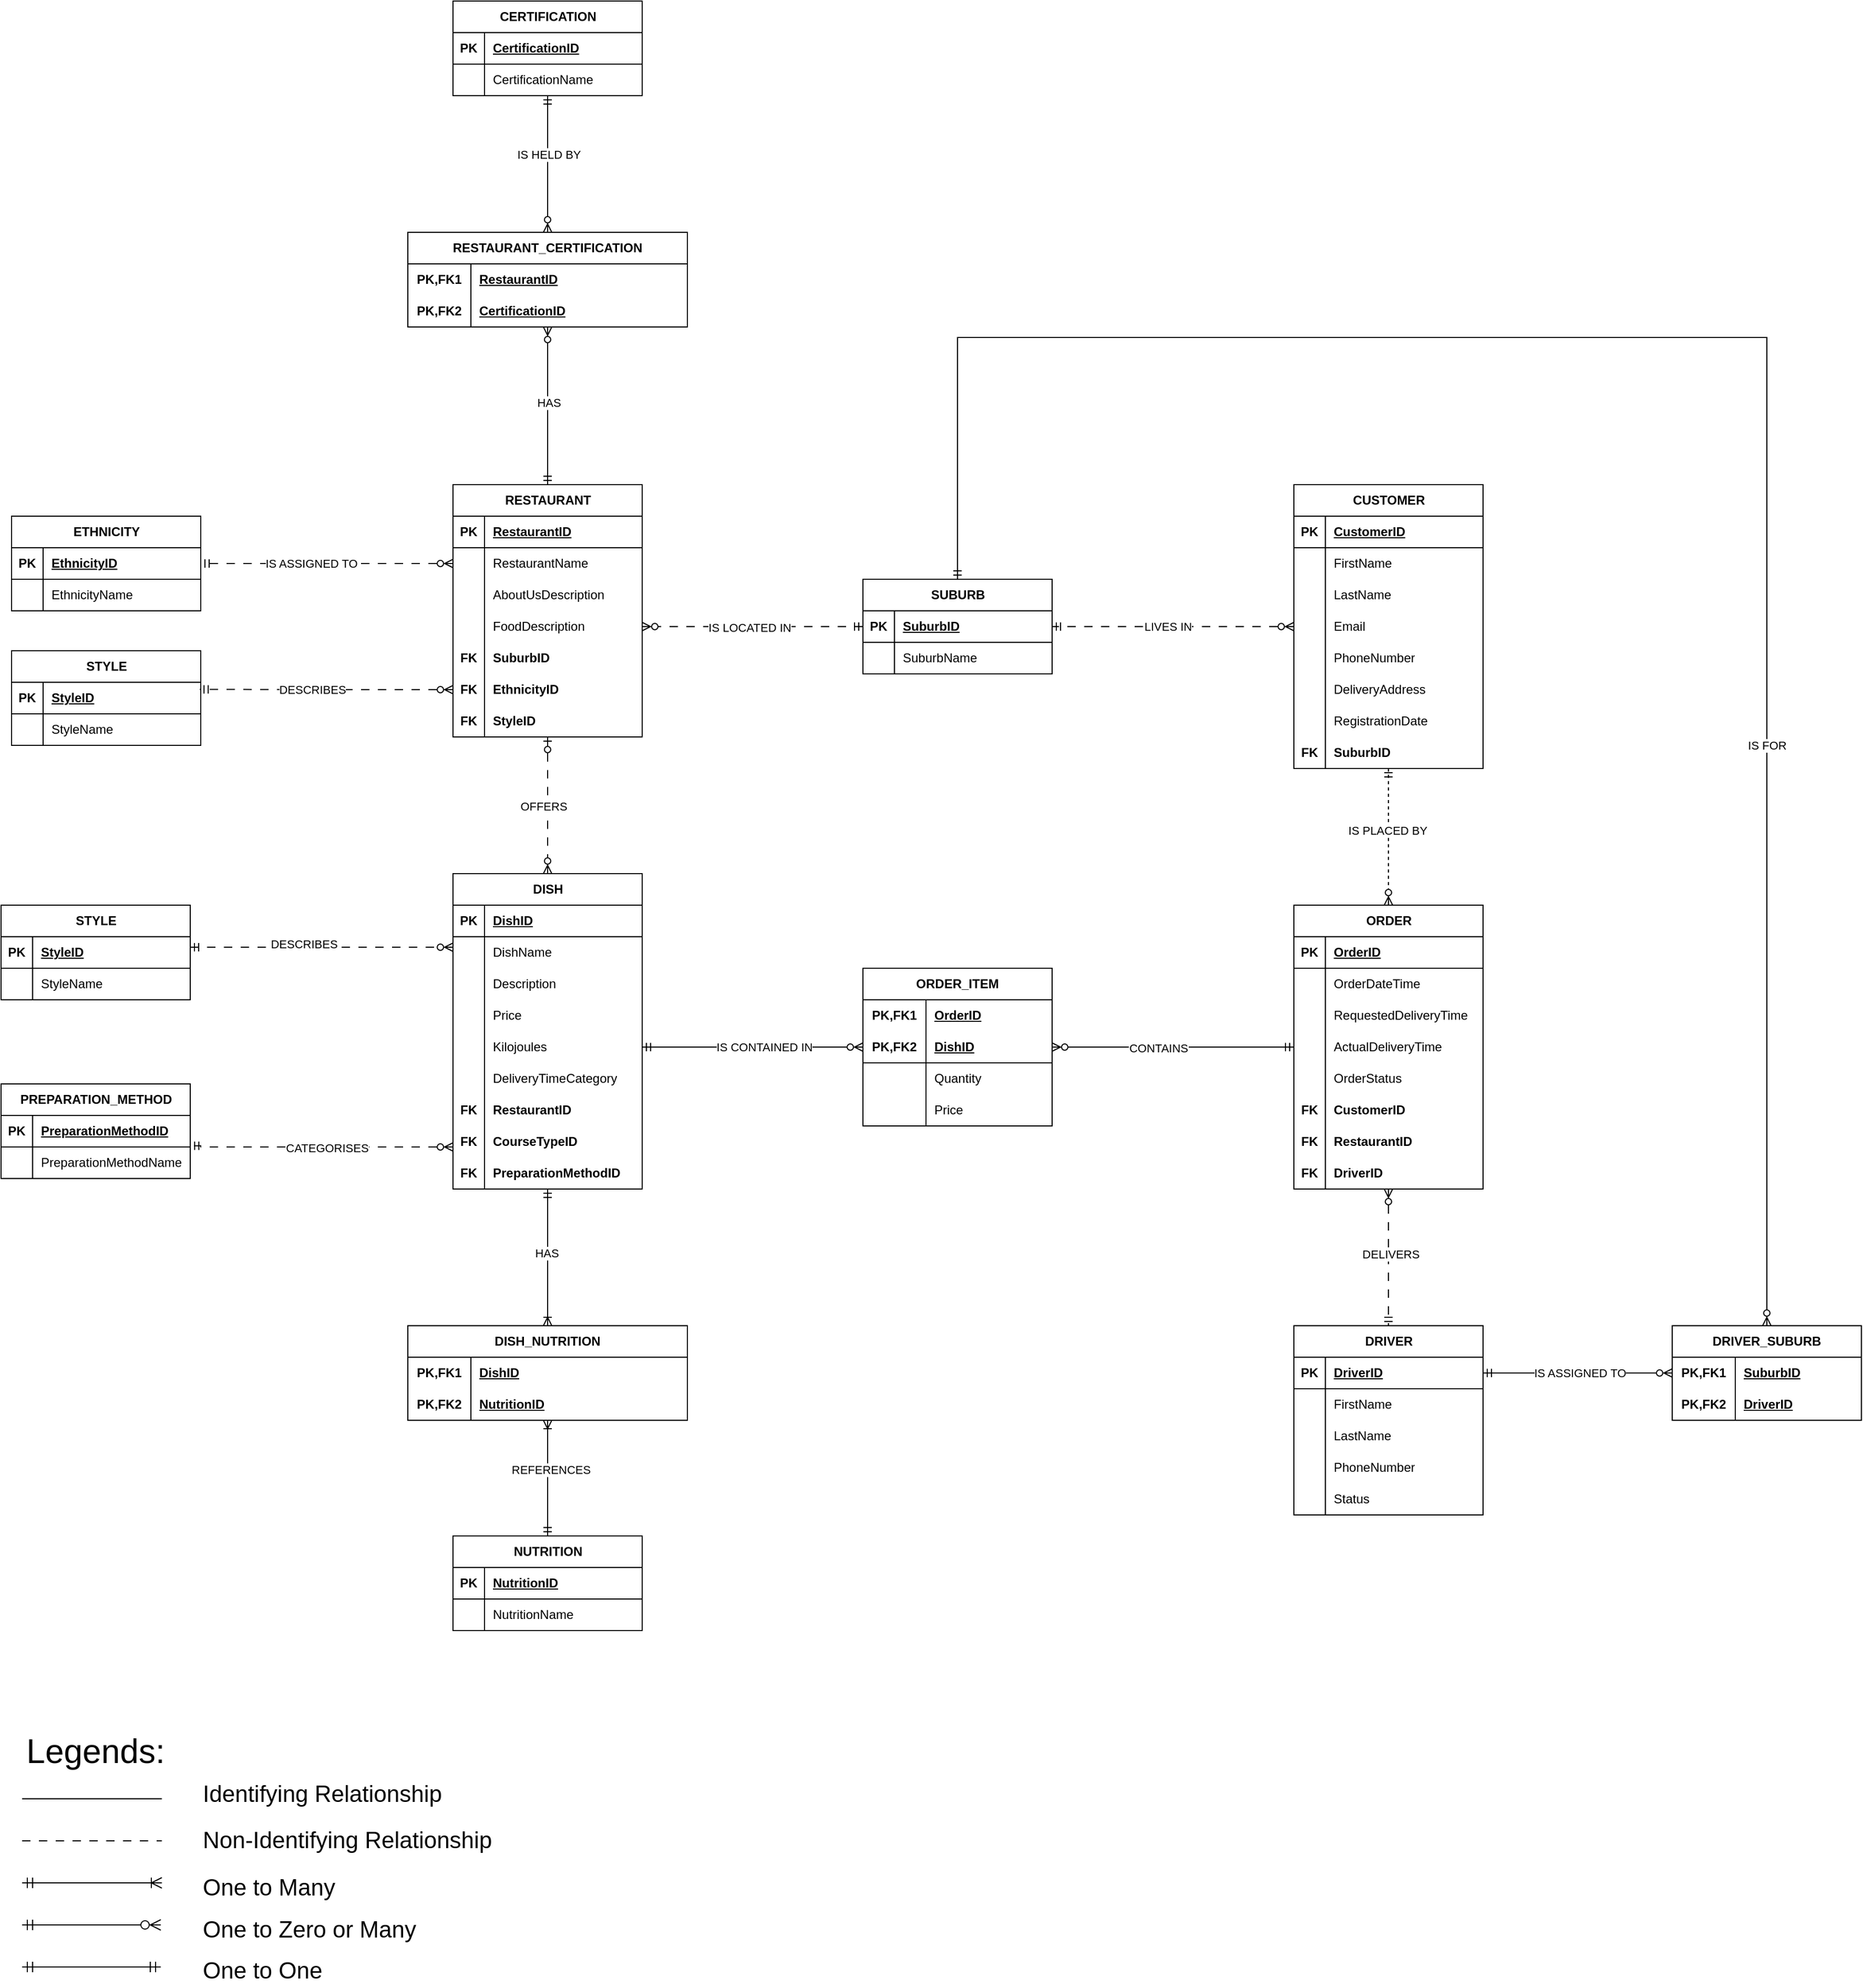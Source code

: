 <mxfile version="28.2.7">
  <diagram name="Page-1" id="pb33pQfVUBcG-UT4kYFY">
    <mxGraphModel dx="2876" dy="2463" grid="1" gridSize="10" guides="1" tooltips="1" connect="1" arrows="1" fold="1" page="1" pageScale="1" pageWidth="850" pageHeight="1100" math="0" shadow="0">
      <root>
        <mxCell id="0" />
        <mxCell id="1" parent="0" />
        <mxCell id="k2YK2KnNU-TnloUjzzE1-1" style="edgeStyle=orthogonalEdgeStyle;rounded=0;orthogonalLoop=1;jettySize=auto;html=1;endArrow=ERzeroToMany;endFill=0;startArrow=ERzeroToOne;startFill=0;dashed=1;dashPattern=8 8;" edge="1" parent="1" source="k2YK2KnNU-TnloUjzzE1-3" target="k2YK2KnNU-TnloUjzzE1-28">
          <mxGeometry relative="1" as="geometry" />
        </mxCell>
        <mxCell id="k2YK2KnNU-TnloUjzzE1-2" value="OFFERS" style="edgeLabel;html=1;align=center;verticalAlign=middle;resizable=0;points=[];" vertex="1" connectable="0" parent="k2YK2KnNU-TnloUjzzE1-1">
          <mxGeometry x="0.014" y="-4" relative="1" as="geometry">
            <mxPoint as="offset" />
          </mxGeometry>
        </mxCell>
        <mxCell id="k2YK2KnNU-TnloUjzzE1-3" value="RESTAURANT" style="shape=table;startSize=30;container=1;collapsible=1;childLayout=tableLayout;fixedRows=1;rowLines=0;fontStyle=1;align=center;resizeLast=1;html=1;" vertex="1" parent="1">
          <mxGeometry x="320" y="160" width="180" height="240" as="geometry" />
        </mxCell>
        <mxCell id="k2YK2KnNU-TnloUjzzE1-4" value="" style="shape=tableRow;horizontal=0;startSize=0;swimlaneHead=0;swimlaneBody=0;fillColor=none;collapsible=0;dropTarget=0;points=[[0,0.5],[1,0.5]];portConstraint=eastwest;top=0;left=0;right=0;bottom=1;" vertex="1" parent="k2YK2KnNU-TnloUjzzE1-3">
          <mxGeometry y="30" width="180" height="30" as="geometry" />
        </mxCell>
        <mxCell id="k2YK2KnNU-TnloUjzzE1-5" value="PK" style="shape=partialRectangle;connectable=0;fillColor=none;top=0;left=0;bottom=0;right=0;fontStyle=1;overflow=hidden;whiteSpace=wrap;html=1;" vertex="1" parent="k2YK2KnNU-TnloUjzzE1-4">
          <mxGeometry width="30" height="30" as="geometry">
            <mxRectangle width="30" height="30" as="alternateBounds" />
          </mxGeometry>
        </mxCell>
        <mxCell id="k2YK2KnNU-TnloUjzzE1-6" value="RestaurantID" style="shape=partialRectangle;connectable=0;fillColor=none;top=0;left=0;bottom=0;right=0;align=left;spacingLeft=6;fontStyle=5;overflow=hidden;whiteSpace=wrap;html=1;" vertex="1" parent="k2YK2KnNU-TnloUjzzE1-4">
          <mxGeometry x="30" width="150" height="30" as="geometry">
            <mxRectangle width="150" height="30" as="alternateBounds" />
          </mxGeometry>
        </mxCell>
        <mxCell id="k2YK2KnNU-TnloUjzzE1-7" value="" style="shape=tableRow;horizontal=0;startSize=0;swimlaneHead=0;swimlaneBody=0;fillColor=none;collapsible=0;dropTarget=0;points=[[0,0.5],[1,0.5]];portConstraint=eastwest;top=0;left=0;right=0;bottom=0;" vertex="1" parent="k2YK2KnNU-TnloUjzzE1-3">
          <mxGeometry y="60" width="180" height="30" as="geometry" />
        </mxCell>
        <mxCell id="k2YK2KnNU-TnloUjzzE1-8" value="" style="shape=partialRectangle;connectable=0;fillColor=none;top=0;left=0;bottom=0;right=0;editable=1;overflow=hidden;whiteSpace=wrap;html=1;" vertex="1" parent="k2YK2KnNU-TnloUjzzE1-7">
          <mxGeometry width="30" height="30" as="geometry">
            <mxRectangle width="30" height="30" as="alternateBounds" />
          </mxGeometry>
        </mxCell>
        <mxCell id="k2YK2KnNU-TnloUjzzE1-9" value="RestaurantName" style="shape=partialRectangle;connectable=0;fillColor=none;top=0;left=0;bottom=0;right=0;align=left;spacingLeft=6;overflow=hidden;whiteSpace=wrap;html=1;" vertex="1" parent="k2YK2KnNU-TnloUjzzE1-7">
          <mxGeometry x="30" width="150" height="30" as="geometry">
            <mxRectangle width="150" height="30" as="alternateBounds" />
          </mxGeometry>
        </mxCell>
        <mxCell id="k2YK2KnNU-TnloUjzzE1-10" value="" style="shape=tableRow;horizontal=0;startSize=0;swimlaneHead=0;swimlaneBody=0;fillColor=none;collapsible=0;dropTarget=0;points=[[0,0.5],[1,0.5]];portConstraint=eastwest;top=0;left=0;right=0;bottom=0;" vertex="1" parent="k2YK2KnNU-TnloUjzzE1-3">
          <mxGeometry y="90" width="180" height="30" as="geometry" />
        </mxCell>
        <mxCell id="k2YK2KnNU-TnloUjzzE1-11" value="" style="shape=partialRectangle;connectable=0;fillColor=none;top=0;left=0;bottom=0;right=0;editable=1;overflow=hidden;whiteSpace=wrap;html=1;" vertex="1" parent="k2YK2KnNU-TnloUjzzE1-10">
          <mxGeometry width="30" height="30" as="geometry">
            <mxRectangle width="30" height="30" as="alternateBounds" />
          </mxGeometry>
        </mxCell>
        <mxCell id="k2YK2KnNU-TnloUjzzE1-12" value="AboutUsDescription" style="shape=partialRectangle;connectable=0;fillColor=none;top=0;left=0;bottom=0;right=0;align=left;spacingLeft=6;overflow=hidden;whiteSpace=wrap;html=1;" vertex="1" parent="k2YK2KnNU-TnloUjzzE1-10">
          <mxGeometry x="30" width="150" height="30" as="geometry">
            <mxRectangle width="150" height="30" as="alternateBounds" />
          </mxGeometry>
        </mxCell>
        <mxCell id="k2YK2KnNU-TnloUjzzE1-13" value="" style="shape=tableRow;horizontal=0;startSize=0;swimlaneHead=0;swimlaneBody=0;fillColor=none;collapsible=0;dropTarget=0;points=[[0,0.5],[1,0.5]];portConstraint=eastwest;top=0;left=0;right=0;bottom=0;" vertex="1" parent="k2YK2KnNU-TnloUjzzE1-3">
          <mxGeometry y="120" width="180" height="30" as="geometry" />
        </mxCell>
        <mxCell id="k2YK2KnNU-TnloUjzzE1-14" value="" style="shape=partialRectangle;connectable=0;fillColor=none;top=0;left=0;bottom=0;right=0;editable=1;overflow=hidden;whiteSpace=wrap;html=1;" vertex="1" parent="k2YK2KnNU-TnloUjzzE1-13">
          <mxGeometry width="30" height="30" as="geometry">
            <mxRectangle width="30" height="30" as="alternateBounds" />
          </mxGeometry>
        </mxCell>
        <mxCell id="k2YK2KnNU-TnloUjzzE1-15" value="FoodDescription" style="shape=partialRectangle;connectable=0;fillColor=none;top=0;left=0;bottom=0;right=0;align=left;spacingLeft=6;overflow=hidden;whiteSpace=wrap;html=1;" vertex="1" parent="k2YK2KnNU-TnloUjzzE1-13">
          <mxGeometry x="30" width="150" height="30" as="geometry">
            <mxRectangle width="150" height="30" as="alternateBounds" />
          </mxGeometry>
        </mxCell>
        <mxCell id="k2YK2KnNU-TnloUjzzE1-16" value="" style="shape=tableRow;horizontal=0;startSize=0;swimlaneHead=0;swimlaneBody=0;fillColor=none;collapsible=0;dropTarget=0;points=[[0,0.5],[1,0.5]];portConstraint=eastwest;top=0;left=0;right=0;bottom=0;" vertex="1" parent="k2YK2KnNU-TnloUjzzE1-3">
          <mxGeometry y="150" width="180" height="30" as="geometry" />
        </mxCell>
        <mxCell id="k2YK2KnNU-TnloUjzzE1-17" value="FK" style="shape=partialRectangle;connectable=0;fillColor=none;top=0;left=0;bottom=0;right=0;editable=1;overflow=hidden;whiteSpace=wrap;html=1;fontStyle=1" vertex="1" parent="k2YK2KnNU-TnloUjzzE1-16">
          <mxGeometry width="30" height="30" as="geometry">
            <mxRectangle width="30" height="30" as="alternateBounds" />
          </mxGeometry>
        </mxCell>
        <mxCell id="k2YK2KnNU-TnloUjzzE1-18" value="SuburbID" style="shape=partialRectangle;connectable=0;fillColor=none;top=0;left=0;bottom=0;right=0;align=left;spacingLeft=6;overflow=hidden;whiteSpace=wrap;html=1;fontStyle=1" vertex="1" parent="k2YK2KnNU-TnloUjzzE1-16">
          <mxGeometry x="30" width="150" height="30" as="geometry">
            <mxRectangle width="150" height="30" as="alternateBounds" />
          </mxGeometry>
        </mxCell>
        <mxCell id="k2YK2KnNU-TnloUjzzE1-19" value="" style="shape=tableRow;horizontal=0;startSize=0;swimlaneHead=0;swimlaneBody=0;fillColor=none;collapsible=0;dropTarget=0;points=[[0,0.5],[1,0.5]];portConstraint=eastwest;top=0;left=0;right=0;bottom=0;" vertex="1" parent="k2YK2KnNU-TnloUjzzE1-3">
          <mxGeometry y="180" width="180" height="30" as="geometry" />
        </mxCell>
        <mxCell id="k2YK2KnNU-TnloUjzzE1-20" value="FK" style="shape=partialRectangle;connectable=0;fillColor=none;top=0;left=0;bottom=0;right=0;editable=1;overflow=hidden;whiteSpace=wrap;html=1;fontStyle=1" vertex="1" parent="k2YK2KnNU-TnloUjzzE1-19">
          <mxGeometry width="30" height="30" as="geometry">
            <mxRectangle width="30" height="30" as="alternateBounds" />
          </mxGeometry>
        </mxCell>
        <mxCell id="k2YK2KnNU-TnloUjzzE1-21" value="EthnicityID" style="shape=partialRectangle;connectable=0;fillColor=none;top=0;left=0;bottom=0;right=0;align=left;spacingLeft=6;overflow=hidden;whiteSpace=wrap;html=1;fontStyle=1" vertex="1" parent="k2YK2KnNU-TnloUjzzE1-19">
          <mxGeometry x="30" width="150" height="30" as="geometry">
            <mxRectangle width="150" height="30" as="alternateBounds" />
          </mxGeometry>
        </mxCell>
        <mxCell id="k2YK2KnNU-TnloUjzzE1-22" value="" style="shape=tableRow;horizontal=0;startSize=0;swimlaneHead=0;swimlaneBody=0;fillColor=none;collapsible=0;dropTarget=0;points=[[0,0.5],[1,0.5]];portConstraint=eastwest;top=0;left=0;right=0;bottom=0;" vertex="1" parent="k2YK2KnNU-TnloUjzzE1-3">
          <mxGeometry y="210" width="180" height="30" as="geometry" />
        </mxCell>
        <mxCell id="k2YK2KnNU-TnloUjzzE1-23" value="FK" style="shape=partialRectangle;connectable=0;fillColor=none;top=0;left=0;bottom=0;right=0;editable=1;overflow=hidden;whiteSpace=wrap;html=1;fontStyle=1" vertex="1" parent="k2YK2KnNU-TnloUjzzE1-22">
          <mxGeometry width="30" height="30" as="geometry">
            <mxRectangle width="30" height="30" as="alternateBounds" />
          </mxGeometry>
        </mxCell>
        <mxCell id="k2YK2KnNU-TnloUjzzE1-24" value="StyleID" style="shape=partialRectangle;connectable=0;fillColor=none;top=0;left=0;bottom=0;right=0;align=left;spacingLeft=6;overflow=hidden;whiteSpace=wrap;html=1;fontStyle=1" vertex="1" parent="k2YK2KnNU-TnloUjzzE1-22">
          <mxGeometry x="30" width="150" height="30" as="geometry">
            <mxRectangle width="150" height="30" as="alternateBounds" />
          </mxGeometry>
        </mxCell>
        <mxCell id="k2YK2KnNU-TnloUjzzE1-25" style="edgeStyle=orthogonalEdgeStyle;rounded=0;orthogonalLoop=1;jettySize=auto;html=1;entryX=1.001;entryY=-0.036;entryDx=0;entryDy=0;dashed=1;dashPattern=8 8;startArrow=ERzeroToMany;startFill=0;endArrow=ERmandOne;endFill=0;entryPerimeter=0;" edge="1" parent="1" source="k2YK2KnNU-TnloUjzzE1-28" target="k2YK2KnNU-TnloUjzzE1-147">
          <mxGeometry relative="1" as="geometry">
            <Array as="points">
              <mxPoint x="80" y="790" />
              <mxPoint x="80" y="789" />
            </Array>
          </mxGeometry>
        </mxCell>
        <mxCell id="k2YK2KnNU-TnloUjzzE1-26" value="CATEGORISES" style="edgeLabel;html=1;align=center;verticalAlign=middle;resizable=0;points=[];" vertex="1" connectable="0" parent="k2YK2KnNU-TnloUjzzE1-25">
          <mxGeometry x="-0.041" y="1" relative="1" as="geometry">
            <mxPoint as="offset" />
          </mxGeometry>
        </mxCell>
        <mxCell id="k2YK2KnNU-TnloUjzzE1-27" style="edgeStyle=orthogonalEdgeStyle;rounded=0;orthogonalLoop=1;jettySize=auto;html=1;entryX=0.5;entryY=0;entryDx=0;entryDy=0;endArrow=ERoneToMany;endFill=0;startArrow=ERmandOne;startFill=0;" edge="1" parent="1" source="k2YK2KnNU-TnloUjzzE1-28" target="k2YK2KnNU-TnloUjzzE1-212">
          <mxGeometry relative="1" as="geometry">
            <mxPoint x="410" y="1059" as="targetPoint" />
          </mxGeometry>
        </mxCell>
        <mxCell id="k2YK2KnNU-TnloUjzzE1-239" value="HAS" style="edgeLabel;html=1;align=center;verticalAlign=middle;resizable=0;points=[];" vertex="1" connectable="0" parent="k2YK2KnNU-TnloUjzzE1-27">
          <mxGeometry x="-0.058" relative="1" as="geometry">
            <mxPoint x="-1" as="offset" />
          </mxGeometry>
        </mxCell>
        <mxCell id="k2YK2KnNU-TnloUjzzE1-28" value="DISH" style="shape=table;startSize=30;container=1;collapsible=1;childLayout=tableLayout;fixedRows=1;rowLines=0;fontStyle=1;align=center;resizeLast=1;html=1;" vertex="1" parent="1">
          <mxGeometry x="320" y="530" width="180" height="300" as="geometry" />
        </mxCell>
        <mxCell id="k2YK2KnNU-TnloUjzzE1-29" value="" style="shape=tableRow;horizontal=0;startSize=0;swimlaneHead=0;swimlaneBody=0;fillColor=none;collapsible=0;dropTarget=0;points=[[0,0.5],[1,0.5]];portConstraint=eastwest;top=0;left=0;right=0;bottom=1;" vertex="1" parent="k2YK2KnNU-TnloUjzzE1-28">
          <mxGeometry y="30" width="180" height="30" as="geometry" />
        </mxCell>
        <mxCell id="k2YK2KnNU-TnloUjzzE1-30" value="PK" style="shape=partialRectangle;connectable=0;fillColor=none;top=0;left=0;bottom=0;right=0;fontStyle=1;overflow=hidden;whiteSpace=wrap;html=1;" vertex="1" parent="k2YK2KnNU-TnloUjzzE1-29">
          <mxGeometry width="30" height="30" as="geometry">
            <mxRectangle width="30" height="30" as="alternateBounds" />
          </mxGeometry>
        </mxCell>
        <mxCell id="k2YK2KnNU-TnloUjzzE1-31" value="DishID" style="shape=partialRectangle;connectable=0;fillColor=none;top=0;left=0;bottom=0;right=0;align=left;spacingLeft=6;fontStyle=5;overflow=hidden;whiteSpace=wrap;html=1;" vertex="1" parent="k2YK2KnNU-TnloUjzzE1-29">
          <mxGeometry x="30" width="150" height="30" as="geometry">
            <mxRectangle width="150" height="30" as="alternateBounds" />
          </mxGeometry>
        </mxCell>
        <mxCell id="k2YK2KnNU-TnloUjzzE1-32" value="" style="shape=tableRow;horizontal=0;startSize=0;swimlaneHead=0;swimlaneBody=0;fillColor=none;collapsible=0;dropTarget=0;points=[[0,0.5],[1,0.5]];portConstraint=eastwest;top=0;left=0;right=0;bottom=0;" vertex="1" parent="k2YK2KnNU-TnloUjzzE1-28">
          <mxGeometry y="60" width="180" height="30" as="geometry" />
        </mxCell>
        <mxCell id="k2YK2KnNU-TnloUjzzE1-33" value="" style="shape=partialRectangle;connectable=0;fillColor=none;top=0;left=0;bottom=0;right=0;editable=1;overflow=hidden;whiteSpace=wrap;html=1;" vertex="1" parent="k2YK2KnNU-TnloUjzzE1-32">
          <mxGeometry width="30" height="30" as="geometry">
            <mxRectangle width="30" height="30" as="alternateBounds" />
          </mxGeometry>
        </mxCell>
        <mxCell id="k2YK2KnNU-TnloUjzzE1-34" value="DishName" style="shape=partialRectangle;connectable=0;fillColor=none;top=0;left=0;bottom=0;right=0;align=left;spacingLeft=6;overflow=hidden;whiteSpace=wrap;html=1;" vertex="1" parent="k2YK2KnNU-TnloUjzzE1-32">
          <mxGeometry x="30" width="150" height="30" as="geometry">
            <mxRectangle width="150" height="30" as="alternateBounds" />
          </mxGeometry>
        </mxCell>
        <mxCell id="k2YK2KnNU-TnloUjzzE1-35" value="" style="shape=tableRow;horizontal=0;startSize=0;swimlaneHead=0;swimlaneBody=0;fillColor=none;collapsible=0;dropTarget=0;points=[[0,0.5],[1,0.5]];portConstraint=eastwest;top=0;left=0;right=0;bottom=0;" vertex="1" parent="k2YK2KnNU-TnloUjzzE1-28">
          <mxGeometry y="90" width="180" height="30" as="geometry" />
        </mxCell>
        <mxCell id="k2YK2KnNU-TnloUjzzE1-36" value="" style="shape=partialRectangle;connectable=0;fillColor=none;top=0;left=0;bottom=0;right=0;editable=1;overflow=hidden;whiteSpace=wrap;html=1;" vertex="1" parent="k2YK2KnNU-TnloUjzzE1-35">
          <mxGeometry width="30" height="30" as="geometry">
            <mxRectangle width="30" height="30" as="alternateBounds" />
          </mxGeometry>
        </mxCell>
        <mxCell id="k2YK2KnNU-TnloUjzzE1-37" value="Description" style="shape=partialRectangle;connectable=0;fillColor=none;top=0;left=0;bottom=0;right=0;align=left;spacingLeft=6;overflow=hidden;whiteSpace=wrap;html=1;" vertex="1" parent="k2YK2KnNU-TnloUjzzE1-35">
          <mxGeometry x="30" width="150" height="30" as="geometry">
            <mxRectangle width="150" height="30" as="alternateBounds" />
          </mxGeometry>
        </mxCell>
        <mxCell id="k2YK2KnNU-TnloUjzzE1-38" value="" style="shape=tableRow;horizontal=0;startSize=0;swimlaneHead=0;swimlaneBody=0;fillColor=none;collapsible=0;dropTarget=0;points=[[0,0.5],[1,0.5]];portConstraint=eastwest;top=0;left=0;right=0;bottom=0;" vertex="1" parent="k2YK2KnNU-TnloUjzzE1-28">
          <mxGeometry y="120" width="180" height="30" as="geometry" />
        </mxCell>
        <mxCell id="k2YK2KnNU-TnloUjzzE1-39" value="" style="shape=partialRectangle;connectable=0;fillColor=none;top=0;left=0;bottom=0;right=0;editable=1;overflow=hidden;whiteSpace=wrap;html=1;" vertex="1" parent="k2YK2KnNU-TnloUjzzE1-38">
          <mxGeometry width="30" height="30" as="geometry">
            <mxRectangle width="30" height="30" as="alternateBounds" />
          </mxGeometry>
        </mxCell>
        <mxCell id="k2YK2KnNU-TnloUjzzE1-40" value="Price" style="shape=partialRectangle;connectable=0;fillColor=none;top=0;left=0;bottom=0;right=0;align=left;spacingLeft=6;overflow=hidden;whiteSpace=wrap;html=1;" vertex="1" parent="k2YK2KnNU-TnloUjzzE1-38">
          <mxGeometry x="30" width="150" height="30" as="geometry">
            <mxRectangle width="150" height="30" as="alternateBounds" />
          </mxGeometry>
        </mxCell>
        <mxCell id="k2YK2KnNU-TnloUjzzE1-41" value="" style="shape=tableRow;horizontal=0;startSize=0;swimlaneHead=0;swimlaneBody=0;fillColor=none;collapsible=0;dropTarget=0;points=[[0,0.5],[1,0.5]];portConstraint=eastwest;top=0;left=0;right=0;bottom=0;" vertex="1" parent="k2YK2KnNU-TnloUjzzE1-28">
          <mxGeometry y="150" width="180" height="30" as="geometry" />
        </mxCell>
        <mxCell id="k2YK2KnNU-TnloUjzzE1-42" value="" style="shape=partialRectangle;connectable=0;fillColor=none;top=0;left=0;bottom=0;right=0;editable=1;overflow=hidden;whiteSpace=wrap;html=1;" vertex="1" parent="k2YK2KnNU-TnloUjzzE1-41">
          <mxGeometry width="30" height="30" as="geometry">
            <mxRectangle width="30" height="30" as="alternateBounds" />
          </mxGeometry>
        </mxCell>
        <mxCell id="k2YK2KnNU-TnloUjzzE1-43" value="Kilojoules" style="shape=partialRectangle;connectable=0;fillColor=none;top=0;left=0;bottom=0;right=0;align=left;spacingLeft=6;overflow=hidden;whiteSpace=wrap;html=1;" vertex="1" parent="k2YK2KnNU-TnloUjzzE1-41">
          <mxGeometry x="30" width="150" height="30" as="geometry">
            <mxRectangle width="150" height="30" as="alternateBounds" />
          </mxGeometry>
        </mxCell>
        <mxCell id="k2YK2KnNU-TnloUjzzE1-44" value="" style="shape=tableRow;horizontal=0;startSize=0;swimlaneHead=0;swimlaneBody=0;fillColor=none;collapsible=0;dropTarget=0;points=[[0,0.5],[1,0.5]];portConstraint=eastwest;top=0;left=0;right=0;bottom=0;" vertex="1" parent="k2YK2KnNU-TnloUjzzE1-28">
          <mxGeometry y="180" width="180" height="30" as="geometry" />
        </mxCell>
        <mxCell id="k2YK2KnNU-TnloUjzzE1-45" value="" style="shape=partialRectangle;connectable=0;fillColor=none;top=0;left=0;bottom=0;right=0;editable=1;overflow=hidden;whiteSpace=wrap;html=1;" vertex="1" parent="k2YK2KnNU-TnloUjzzE1-44">
          <mxGeometry width="30" height="30" as="geometry">
            <mxRectangle width="30" height="30" as="alternateBounds" />
          </mxGeometry>
        </mxCell>
        <mxCell id="k2YK2KnNU-TnloUjzzE1-46" value="DeliveryTimeCategory" style="shape=partialRectangle;connectable=0;fillColor=none;top=0;left=0;bottom=0;right=0;align=left;spacingLeft=6;overflow=hidden;whiteSpace=wrap;html=1;" vertex="1" parent="k2YK2KnNU-TnloUjzzE1-44">
          <mxGeometry x="30" width="150" height="30" as="geometry">
            <mxRectangle width="150" height="30" as="alternateBounds" />
          </mxGeometry>
        </mxCell>
        <mxCell id="k2YK2KnNU-TnloUjzzE1-47" value="" style="shape=tableRow;horizontal=0;startSize=0;swimlaneHead=0;swimlaneBody=0;fillColor=none;collapsible=0;dropTarget=0;points=[[0,0.5],[1,0.5]];portConstraint=eastwest;top=0;left=0;right=0;bottom=0;" vertex="1" parent="k2YK2KnNU-TnloUjzzE1-28">
          <mxGeometry y="210" width="180" height="30" as="geometry" />
        </mxCell>
        <mxCell id="k2YK2KnNU-TnloUjzzE1-48" value="FK" style="shape=partialRectangle;connectable=0;fillColor=none;top=0;left=0;bottom=0;right=0;editable=1;overflow=hidden;whiteSpace=wrap;html=1;fontStyle=1" vertex="1" parent="k2YK2KnNU-TnloUjzzE1-47">
          <mxGeometry width="30" height="30" as="geometry">
            <mxRectangle width="30" height="30" as="alternateBounds" />
          </mxGeometry>
        </mxCell>
        <mxCell id="k2YK2KnNU-TnloUjzzE1-49" value="&lt;b&gt;RestaurantID&lt;/b&gt;" style="shape=partialRectangle;connectable=0;fillColor=none;top=0;left=0;bottom=0;right=0;align=left;spacingLeft=6;overflow=hidden;whiteSpace=wrap;html=1;" vertex="1" parent="k2YK2KnNU-TnloUjzzE1-47">
          <mxGeometry x="30" width="150" height="30" as="geometry">
            <mxRectangle width="150" height="30" as="alternateBounds" />
          </mxGeometry>
        </mxCell>
        <mxCell id="k2YK2KnNU-TnloUjzzE1-50" value="" style="shape=tableRow;horizontal=0;startSize=0;swimlaneHead=0;swimlaneBody=0;fillColor=none;collapsible=0;dropTarget=0;points=[[0,0.5],[1,0.5]];portConstraint=eastwest;top=0;left=0;right=0;bottom=0;" vertex="1" parent="k2YK2KnNU-TnloUjzzE1-28">
          <mxGeometry y="240" width="180" height="30" as="geometry" />
        </mxCell>
        <mxCell id="k2YK2KnNU-TnloUjzzE1-51" value="FK" style="shape=partialRectangle;connectable=0;fillColor=none;top=0;left=0;bottom=0;right=0;editable=1;overflow=hidden;whiteSpace=wrap;html=1;fontStyle=1" vertex="1" parent="k2YK2KnNU-TnloUjzzE1-50">
          <mxGeometry width="30" height="30" as="geometry">
            <mxRectangle width="30" height="30" as="alternateBounds" />
          </mxGeometry>
        </mxCell>
        <mxCell id="k2YK2KnNU-TnloUjzzE1-52" value="&lt;b&gt;CourseTypeID&lt;/b&gt;" style="shape=partialRectangle;connectable=0;fillColor=none;top=0;left=0;bottom=0;right=0;align=left;spacingLeft=6;overflow=hidden;whiteSpace=wrap;html=1;" vertex="1" parent="k2YK2KnNU-TnloUjzzE1-50">
          <mxGeometry x="30" width="150" height="30" as="geometry">
            <mxRectangle width="150" height="30" as="alternateBounds" />
          </mxGeometry>
        </mxCell>
        <mxCell id="k2YK2KnNU-TnloUjzzE1-53" value="" style="shape=tableRow;horizontal=0;startSize=0;swimlaneHead=0;swimlaneBody=0;fillColor=none;collapsible=0;dropTarget=0;points=[[0,0.5],[1,0.5]];portConstraint=eastwest;top=0;left=0;right=0;bottom=0;" vertex="1" parent="k2YK2KnNU-TnloUjzzE1-28">
          <mxGeometry y="270" width="180" height="30" as="geometry" />
        </mxCell>
        <mxCell id="k2YK2KnNU-TnloUjzzE1-54" value="FK" style="shape=partialRectangle;connectable=0;fillColor=none;top=0;left=0;bottom=0;right=0;editable=1;overflow=hidden;whiteSpace=wrap;html=1;fontStyle=1" vertex="1" parent="k2YK2KnNU-TnloUjzzE1-53">
          <mxGeometry width="30" height="30" as="geometry">
            <mxRectangle width="30" height="30" as="alternateBounds" />
          </mxGeometry>
        </mxCell>
        <mxCell id="k2YK2KnNU-TnloUjzzE1-55" value="PreparationMethodID" style="shape=partialRectangle;connectable=0;fillColor=none;top=0;left=0;bottom=0;right=0;align=left;spacingLeft=6;overflow=hidden;whiteSpace=wrap;html=1;fontStyle=1" vertex="1" parent="k2YK2KnNU-TnloUjzzE1-53">
          <mxGeometry x="30" width="150" height="30" as="geometry">
            <mxRectangle width="150" height="30" as="alternateBounds" />
          </mxGeometry>
        </mxCell>
        <mxCell id="k2YK2KnNU-TnloUjzzE1-56" style="edgeStyle=orthogonalEdgeStyle;rounded=0;orthogonalLoop=1;jettySize=auto;html=1;entryX=0;entryY=0.5;entryDx=0;entryDy=0;endArrow=ERzeroToMany;endFill=0;startArrow=ERmandOne;startFill=0;" edge="1" parent="1" source="k2YK2KnNU-TnloUjzzE1-41" target="k2YK2KnNU-TnloUjzzE1-62">
          <mxGeometry relative="1" as="geometry">
            <mxPoint x="720" y="695" as="targetPoint" />
          </mxGeometry>
        </mxCell>
        <mxCell id="k2YK2KnNU-TnloUjzzE1-57" value="IS CONTAINED IN" style="edgeLabel;html=1;align=center;verticalAlign=middle;resizable=0;points=[];" vertex="1" connectable="0" parent="k2YK2KnNU-TnloUjzzE1-56">
          <mxGeometry x="0.106" relative="1" as="geometry">
            <mxPoint as="offset" />
          </mxGeometry>
        </mxCell>
        <mxCell id="k2YK2KnNU-TnloUjzzE1-58" value="ORDER_ITEM" style="shape=table;startSize=30;container=1;collapsible=1;childLayout=tableLayout;fixedRows=1;rowLines=0;fontStyle=1;align=center;resizeLast=1;html=1;whiteSpace=wrap;" vertex="1" parent="1">
          <mxGeometry x="710" y="620" width="180" height="150" as="geometry" />
        </mxCell>
        <mxCell id="k2YK2KnNU-TnloUjzzE1-59" value="" style="shape=tableRow;horizontal=0;startSize=0;swimlaneHead=0;swimlaneBody=0;fillColor=none;collapsible=0;dropTarget=0;points=[[0,0.5],[1,0.5]];portConstraint=eastwest;top=0;left=0;right=0;bottom=0;html=1;" vertex="1" parent="k2YK2KnNU-TnloUjzzE1-58">
          <mxGeometry y="30" width="180" height="30" as="geometry" />
        </mxCell>
        <mxCell id="k2YK2KnNU-TnloUjzzE1-60" value="PK,FK1" style="shape=partialRectangle;connectable=0;fillColor=none;top=0;left=0;bottom=0;right=0;fontStyle=1;overflow=hidden;html=1;whiteSpace=wrap;" vertex="1" parent="k2YK2KnNU-TnloUjzzE1-59">
          <mxGeometry width="60" height="30" as="geometry">
            <mxRectangle width="60" height="30" as="alternateBounds" />
          </mxGeometry>
        </mxCell>
        <mxCell id="k2YK2KnNU-TnloUjzzE1-61" value="OrderID&lt;span style=&quot;white-space: pre;&quot;&gt;&#x9;&lt;/span&gt;" style="shape=partialRectangle;connectable=0;fillColor=none;top=0;left=0;bottom=0;right=0;align=left;spacingLeft=6;fontStyle=5;overflow=hidden;html=1;whiteSpace=wrap;" vertex="1" parent="k2YK2KnNU-TnloUjzzE1-59">
          <mxGeometry x="60" width="120" height="30" as="geometry">
            <mxRectangle width="120" height="30" as="alternateBounds" />
          </mxGeometry>
        </mxCell>
        <mxCell id="k2YK2KnNU-TnloUjzzE1-62" value="" style="shape=tableRow;horizontal=0;startSize=0;swimlaneHead=0;swimlaneBody=0;fillColor=none;collapsible=0;dropTarget=0;points=[[0,0.5],[1,0.5]];portConstraint=eastwest;top=0;left=0;right=0;bottom=1;html=1;" vertex="1" parent="k2YK2KnNU-TnloUjzzE1-58">
          <mxGeometry y="60" width="180" height="30" as="geometry" />
        </mxCell>
        <mxCell id="k2YK2KnNU-TnloUjzzE1-63" value="PK,FK2" style="shape=partialRectangle;connectable=0;fillColor=none;top=0;left=0;bottom=0;right=0;fontStyle=1;overflow=hidden;html=1;whiteSpace=wrap;" vertex="1" parent="k2YK2KnNU-TnloUjzzE1-62">
          <mxGeometry width="60" height="30" as="geometry">
            <mxRectangle width="60" height="30" as="alternateBounds" />
          </mxGeometry>
        </mxCell>
        <mxCell id="k2YK2KnNU-TnloUjzzE1-64" value="DishID" style="shape=partialRectangle;connectable=0;fillColor=none;top=0;left=0;bottom=0;right=0;align=left;spacingLeft=6;fontStyle=5;overflow=hidden;html=1;whiteSpace=wrap;" vertex="1" parent="k2YK2KnNU-TnloUjzzE1-62">
          <mxGeometry x="60" width="120" height="30" as="geometry">
            <mxRectangle width="120" height="30" as="alternateBounds" />
          </mxGeometry>
        </mxCell>
        <mxCell id="k2YK2KnNU-TnloUjzzE1-65" value="" style="shape=tableRow;horizontal=0;startSize=0;swimlaneHead=0;swimlaneBody=0;fillColor=none;collapsible=0;dropTarget=0;points=[[0,0.5],[1,0.5]];portConstraint=eastwest;top=0;left=0;right=0;bottom=0;html=1;" vertex="1" parent="k2YK2KnNU-TnloUjzzE1-58">
          <mxGeometry y="90" width="180" height="30" as="geometry" />
        </mxCell>
        <mxCell id="k2YK2KnNU-TnloUjzzE1-66" value="" style="shape=partialRectangle;connectable=0;fillColor=none;top=0;left=0;bottom=0;right=0;editable=1;overflow=hidden;html=1;whiteSpace=wrap;" vertex="1" parent="k2YK2KnNU-TnloUjzzE1-65">
          <mxGeometry width="60" height="30" as="geometry">
            <mxRectangle width="60" height="30" as="alternateBounds" />
          </mxGeometry>
        </mxCell>
        <mxCell id="k2YK2KnNU-TnloUjzzE1-67" value="Quantity" style="shape=partialRectangle;connectable=0;fillColor=none;top=0;left=0;bottom=0;right=0;align=left;spacingLeft=6;overflow=hidden;html=1;whiteSpace=wrap;" vertex="1" parent="k2YK2KnNU-TnloUjzzE1-65">
          <mxGeometry x="60" width="120" height="30" as="geometry">
            <mxRectangle width="120" height="30" as="alternateBounds" />
          </mxGeometry>
        </mxCell>
        <mxCell id="k2YK2KnNU-TnloUjzzE1-68" value="" style="shape=tableRow;horizontal=0;startSize=0;swimlaneHead=0;swimlaneBody=0;fillColor=none;collapsible=0;dropTarget=0;points=[[0,0.5],[1,0.5]];portConstraint=eastwest;top=0;left=0;right=0;bottom=0;html=1;" vertex="1" parent="k2YK2KnNU-TnloUjzzE1-58">
          <mxGeometry y="120" width="180" height="30" as="geometry" />
        </mxCell>
        <mxCell id="k2YK2KnNU-TnloUjzzE1-69" value="" style="shape=partialRectangle;connectable=0;fillColor=none;top=0;left=0;bottom=0;right=0;editable=1;overflow=hidden;html=1;whiteSpace=wrap;" vertex="1" parent="k2YK2KnNU-TnloUjzzE1-68">
          <mxGeometry width="60" height="30" as="geometry">
            <mxRectangle width="60" height="30" as="alternateBounds" />
          </mxGeometry>
        </mxCell>
        <mxCell id="k2YK2KnNU-TnloUjzzE1-70" value="Price" style="shape=partialRectangle;connectable=0;fillColor=none;top=0;left=0;bottom=0;right=0;align=left;spacingLeft=6;overflow=hidden;html=1;whiteSpace=wrap;" vertex="1" parent="k2YK2KnNU-TnloUjzzE1-68">
          <mxGeometry x="60" width="120" height="30" as="geometry">
            <mxRectangle width="120" height="30" as="alternateBounds" />
          </mxGeometry>
        </mxCell>
        <mxCell id="k2YK2KnNU-TnloUjzzE1-71" style="edgeStyle=orthogonalEdgeStyle;rounded=0;orthogonalLoop=1;jettySize=auto;html=1;exitX=0.5;exitY=1;exitDx=0;exitDy=0;entryX=0.5;entryY=0;entryDx=0;entryDy=0;endArrow=ERmandOne;endFill=0;dashed=1;dashPattern=8 8;startArrow=ERzeroToMany;startFill=0;" edge="1" parent="1" source="k2YK2KnNU-TnloUjzzE1-73" target="k2YK2KnNU-TnloUjzzE1-127">
          <mxGeometry relative="1" as="geometry" />
        </mxCell>
        <mxCell id="k2YK2KnNU-TnloUjzzE1-72" value="DELIVERS" style="edgeLabel;html=1;align=center;verticalAlign=middle;resizable=0;points=[];" vertex="1" connectable="0" parent="k2YK2KnNU-TnloUjzzE1-71">
          <mxGeometry x="-0.057" y="2" relative="1" as="geometry">
            <mxPoint as="offset" />
          </mxGeometry>
        </mxCell>
        <mxCell id="k2YK2KnNU-TnloUjzzE1-73" value="ORDER" style="shape=table;startSize=30;container=1;collapsible=1;childLayout=tableLayout;fixedRows=1;rowLines=0;fontStyle=1;align=center;resizeLast=1;html=1;" vertex="1" parent="1">
          <mxGeometry x="1120" y="560" width="180" height="270" as="geometry" />
        </mxCell>
        <mxCell id="k2YK2KnNU-TnloUjzzE1-74" value="" style="shape=tableRow;horizontal=0;startSize=0;swimlaneHead=0;swimlaneBody=0;fillColor=none;collapsible=0;dropTarget=0;points=[[0,0.5],[1,0.5]];portConstraint=eastwest;top=0;left=0;right=0;bottom=1;" vertex="1" parent="k2YK2KnNU-TnloUjzzE1-73">
          <mxGeometry y="30" width="180" height="30" as="geometry" />
        </mxCell>
        <mxCell id="k2YK2KnNU-TnloUjzzE1-75" value="PK" style="shape=partialRectangle;connectable=0;fillColor=none;top=0;left=0;bottom=0;right=0;fontStyle=1;overflow=hidden;whiteSpace=wrap;html=1;" vertex="1" parent="k2YK2KnNU-TnloUjzzE1-74">
          <mxGeometry width="30" height="30" as="geometry">
            <mxRectangle width="30" height="30" as="alternateBounds" />
          </mxGeometry>
        </mxCell>
        <mxCell id="k2YK2KnNU-TnloUjzzE1-76" value="OrderID" style="shape=partialRectangle;connectable=0;fillColor=none;top=0;left=0;bottom=0;right=0;align=left;spacingLeft=6;fontStyle=5;overflow=hidden;whiteSpace=wrap;html=1;" vertex="1" parent="k2YK2KnNU-TnloUjzzE1-74">
          <mxGeometry x="30" width="150" height="30" as="geometry">
            <mxRectangle width="150" height="30" as="alternateBounds" />
          </mxGeometry>
        </mxCell>
        <mxCell id="k2YK2KnNU-TnloUjzzE1-77" value="" style="shape=tableRow;horizontal=0;startSize=0;swimlaneHead=0;swimlaneBody=0;fillColor=none;collapsible=0;dropTarget=0;points=[[0,0.5],[1,0.5]];portConstraint=eastwest;top=0;left=0;right=0;bottom=0;" vertex="1" parent="k2YK2KnNU-TnloUjzzE1-73">
          <mxGeometry y="60" width="180" height="30" as="geometry" />
        </mxCell>
        <mxCell id="k2YK2KnNU-TnloUjzzE1-78" value="" style="shape=partialRectangle;connectable=0;fillColor=none;top=0;left=0;bottom=0;right=0;editable=1;overflow=hidden;whiteSpace=wrap;html=1;" vertex="1" parent="k2YK2KnNU-TnloUjzzE1-77">
          <mxGeometry width="30" height="30" as="geometry">
            <mxRectangle width="30" height="30" as="alternateBounds" />
          </mxGeometry>
        </mxCell>
        <mxCell id="k2YK2KnNU-TnloUjzzE1-79" value="OrderDateTime" style="shape=partialRectangle;connectable=0;fillColor=none;top=0;left=0;bottom=0;right=0;align=left;spacingLeft=6;overflow=hidden;whiteSpace=wrap;html=1;" vertex="1" parent="k2YK2KnNU-TnloUjzzE1-77">
          <mxGeometry x="30" width="150" height="30" as="geometry">
            <mxRectangle width="150" height="30" as="alternateBounds" />
          </mxGeometry>
        </mxCell>
        <mxCell id="k2YK2KnNU-TnloUjzzE1-80" value="" style="shape=tableRow;horizontal=0;startSize=0;swimlaneHead=0;swimlaneBody=0;fillColor=none;collapsible=0;dropTarget=0;points=[[0,0.5],[1,0.5]];portConstraint=eastwest;top=0;left=0;right=0;bottom=0;" vertex="1" parent="k2YK2KnNU-TnloUjzzE1-73">
          <mxGeometry y="90" width="180" height="30" as="geometry" />
        </mxCell>
        <mxCell id="k2YK2KnNU-TnloUjzzE1-81" value="" style="shape=partialRectangle;connectable=0;fillColor=none;top=0;left=0;bottom=0;right=0;editable=1;overflow=hidden;whiteSpace=wrap;html=1;" vertex="1" parent="k2YK2KnNU-TnloUjzzE1-80">
          <mxGeometry width="30" height="30" as="geometry">
            <mxRectangle width="30" height="30" as="alternateBounds" />
          </mxGeometry>
        </mxCell>
        <mxCell id="k2YK2KnNU-TnloUjzzE1-82" value="RequestedDeliveryTime" style="shape=partialRectangle;connectable=0;fillColor=none;top=0;left=0;bottom=0;right=0;align=left;spacingLeft=6;overflow=hidden;whiteSpace=wrap;html=1;" vertex="1" parent="k2YK2KnNU-TnloUjzzE1-80">
          <mxGeometry x="30" width="150" height="30" as="geometry">
            <mxRectangle width="150" height="30" as="alternateBounds" />
          </mxGeometry>
        </mxCell>
        <mxCell id="k2YK2KnNU-TnloUjzzE1-83" value="" style="shape=tableRow;horizontal=0;startSize=0;swimlaneHead=0;swimlaneBody=0;fillColor=none;collapsible=0;dropTarget=0;points=[[0,0.5],[1,0.5]];portConstraint=eastwest;top=0;left=0;right=0;bottom=0;" vertex="1" parent="k2YK2KnNU-TnloUjzzE1-73">
          <mxGeometry y="120" width="180" height="30" as="geometry" />
        </mxCell>
        <mxCell id="k2YK2KnNU-TnloUjzzE1-84" value="" style="shape=partialRectangle;connectable=0;fillColor=none;top=0;left=0;bottom=0;right=0;editable=1;overflow=hidden;whiteSpace=wrap;html=1;" vertex="1" parent="k2YK2KnNU-TnloUjzzE1-83">
          <mxGeometry width="30" height="30" as="geometry">
            <mxRectangle width="30" height="30" as="alternateBounds" />
          </mxGeometry>
        </mxCell>
        <mxCell id="k2YK2KnNU-TnloUjzzE1-85" value="ActualDeliveryTime" style="shape=partialRectangle;connectable=0;fillColor=none;top=0;left=0;bottom=0;right=0;align=left;spacingLeft=6;overflow=hidden;whiteSpace=wrap;html=1;" vertex="1" parent="k2YK2KnNU-TnloUjzzE1-83">
          <mxGeometry x="30" width="150" height="30" as="geometry">
            <mxRectangle width="150" height="30" as="alternateBounds" />
          </mxGeometry>
        </mxCell>
        <mxCell id="k2YK2KnNU-TnloUjzzE1-86" value="" style="shape=tableRow;horizontal=0;startSize=0;swimlaneHead=0;swimlaneBody=0;fillColor=none;collapsible=0;dropTarget=0;points=[[0,0.5],[1,0.5]];portConstraint=eastwest;top=0;left=0;right=0;bottom=0;" vertex="1" parent="k2YK2KnNU-TnloUjzzE1-73">
          <mxGeometry y="150" width="180" height="30" as="geometry" />
        </mxCell>
        <mxCell id="k2YK2KnNU-TnloUjzzE1-87" value="" style="shape=partialRectangle;connectable=0;fillColor=none;top=0;left=0;bottom=0;right=0;editable=1;overflow=hidden;whiteSpace=wrap;html=1;" vertex="1" parent="k2YK2KnNU-TnloUjzzE1-86">
          <mxGeometry width="30" height="30" as="geometry">
            <mxRectangle width="30" height="30" as="alternateBounds" />
          </mxGeometry>
        </mxCell>
        <mxCell id="k2YK2KnNU-TnloUjzzE1-88" value="OrderStatus" style="shape=partialRectangle;connectable=0;fillColor=none;top=0;left=0;bottom=0;right=0;align=left;spacingLeft=6;overflow=hidden;whiteSpace=wrap;html=1;" vertex="1" parent="k2YK2KnNU-TnloUjzzE1-86">
          <mxGeometry x="30" width="150" height="30" as="geometry">
            <mxRectangle width="150" height="30" as="alternateBounds" />
          </mxGeometry>
        </mxCell>
        <mxCell id="k2YK2KnNU-TnloUjzzE1-89" value="" style="shape=tableRow;horizontal=0;startSize=0;swimlaneHead=0;swimlaneBody=0;fillColor=none;collapsible=0;dropTarget=0;points=[[0,0.5],[1,0.5]];portConstraint=eastwest;top=0;left=0;right=0;bottom=0;" vertex="1" parent="k2YK2KnNU-TnloUjzzE1-73">
          <mxGeometry y="180" width="180" height="30" as="geometry" />
        </mxCell>
        <mxCell id="k2YK2KnNU-TnloUjzzE1-90" value="FK" style="shape=partialRectangle;connectable=0;fillColor=none;top=0;left=0;bottom=0;right=0;editable=1;overflow=hidden;whiteSpace=wrap;html=1;fontStyle=1" vertex="1" parent="k2YK2KnNU-TnloUjzzE1-89">
          <mxGeometry width="30" height="30" as="geometry">
            <mxRectangle width="30" height="30" as="alternateBounds" />
          </mxGeometry>
        </mxCell>
        <mxCell id="k2YK2KnNU-TnloUjzzE1-91" value="CustomerID" style="shape=partialRectangle;connectable=0;fillColor=none;top=0;left=0;bottom=0;right=0;align=left;spacingLeft=6;overflow=hidden;whiteSpace=wrap;html=1;fontStyle=1" vertex="1" parent="k2YK2KnNU-TnloUjzzE1-89">
          <mxGeometry x="30" width="150" height="30" as="geometry">
            <mxRectangle width="150" height="30" as="alternateBounds" />
          </mxGeometry>
        </mxCell>
        <mxCell id="k2YK2KnNU-TnloUjzzE1-92" value="" style="shape=tableRow;horizontal=0;startSize=0;swimlaneHead=0;swimlaneBody=0;fillColor=none;collapsible=0;dropTarget=0;points=[[0,0.5],[1,0.5]];portConstraint=eastwest;top=0;left=0;right=0;bottom=0;" vertex="1" parent="k2YK2KnNU-TnloUjzzE1-73">
          <mxGeometry y="210" width="180" height="30" as="geometry" />
        </mxCell>
        <mxCell id="k2YK2KnNU-TnloUjzzE1-93" value="FK" style="shape=partialRectangle;connectable=0;fillColor=none;top=0;left=0;bottom=0;right=0;editable=1;overflow=hidden;whiteSpace=wrap;html=1;fontStyle=1" vertex="1" parent="k2YK2KnNU-TnloUjzzE1-92">
          <mxGeometry width="30" height="30" as="geometry">
            <mxRectangle width="30" height="30" as="alternateBounds" />
          </mxGeometry>
        </mxCell>
        <mxCell id="k2YK2KnNU-TnloUjzzE1-94" value="RestaurantID" style="shape=partialRectangle;connectable=0;fillColor=none;top=0;left=0;bottom=0;right=0;align=left;spacingLeft=6;overflow=hidden;whiteSpace=wrap;html=1;fontStyle=1" vertex="1" parent="k2YK2KnNU-TnloUjzzE1-92">
          <mxGeometry x="30" width="150" height="30" as="geometry">
            <mxRectangle width="150" height="30" as="alternateBounds" />
          </mxGeometry>
        </mxCell>
        <mxCell id="k2YK2KnNU-TnloUjzzE1-95" value="" style="shape=tableRow;horizontal=0;startSize=0;swimlaneHead=0;swimlaneBody=0;fillColor=none;collapsible=0;dropTarget=0;points=[[0,0.5],[1,0.5]];portConstraint=eastwest;top=0;left=0;right=0;bottom=0;" vertex="1" parent="k2YK2KnNU-TnloUjzzE1-73">
          <mxGeometry y="240" width="180" height="30" as="geometry" />
        </mxCell>
        <mxCell id="k2YK2KnNU-TnloUjzzE1-96" value="FK" style="shape=partialRectangle;connectable=0;fillColor=none;top=0;left=0;bottom=0;right=0;editable=1;overflow=hidden;whiteSpace=wrap;html=1;fontStyle=1" vertex="1" parent="k2YK2KnNU-TnloUjzzE1-95">
          <mxGeometry width="30" height="30" as="geometry">
            <mxRectangle width="30" height="30" as="alternateBounds" />
          </mxGeometry>
        </mxCell>
        <mxCell id="k2YK2KnNU-TnloUjzzE1-97" value="DriverID" style="shape=partialRectangle;connectable=0;fillColor=none;top=0;left=0;bottom=0;right=0;align=left;spacingLeft=6;overflow=hidden;whiteSpace=wrap;html=1;fontStyle=1" vertex="1" parent="k2YK2KnNU-TnloUjzzE1-95">
          <mxGeometry x="30" width="150" height="30" as="geometry">
            <mxRectangle width="150" height="30" as="alternateBounds" />
          </mxGeometry>
        </mxCell>
        <mxCell id="k2YK2KnNU-TnloUjzzE1-98" style="edgeStyle=orthogonalEdgeStyle;rounded=0;orthogonalLoop=1;jettySize=auto;html=1;entryX=1;entryY=0.5;entryDx=0;entryDy=0;startArrow=ERmandOne;startFill=0;endArrow=ERzeroToMany;endFill=0;" edge="1" parent="1" source="k2YK2KnNU-TnloUjzzE1-83" target="k2YK2KnNU-TnloUjzzE1-62">
          <mxGeometry relative="1" as="geometry" />
        </mxCell>
        <mxCell id="k2YK2KnNU-TnloUjzzE1-99" value="CONTAINS" style="edgeLabel;html=1;align=center;verticalAlign=middle;resizable=0;points=[];" vertex="1" connectable="0" parent="k2YK2KnNU-TnloUjzzE1-98">
          <mxGeometry x="0.121" y="1" relative="1" as="geometry">
            <mxPoint as="offset" />
          </mxGeometry>
        </mxCell>
        <mxCell id="k2YK2KnNU-TnloUjzzE1-100" style="edgeStyle=orthogonalEdgeStyle;rounded=0;orthogonalLoop=1;jettySize=auto;html=1;dashed=1;endArrow=ERzeroToMany;endFill=0;startArrow=ERmandOne;startFill=0;" edge="1" parent="1" source="k2YK2KnNU-TnloUjzzE1-102" target="k2YK2KnNU-TnloUjzzE1-73">
          <mxGeometry relative="1" as="geometry" />
        </mxCell>
        <mxCell id="k2YK2KnNU-TnloUjzzE1-101" value="IS PLACED BY" style="edgeLabel;html=1;align=center;verticalAlign=middle;resizable=0;points=[];" vertex="1" connectable="0" parent="k2YK2KnNU-TnloUjzzE1-100">
          <mxGeometry x="-0.1" y="-1" relative="1" as="geometry">
            <mxPoint as="offset" />
          </mxGeometry>
        </mxCell>
        <mxCell id="k2YK2KnNU-TnloUjzzE1-102" value="CUSTOMER" style="shape=table;startSize=30;container=1;collapsible=1;childLayout=tableLayout;fixedRows=1;rowLines=0;fontStyle=1;align=center;resizeLast=1;html=1;" vertex="1" parent="1">
          <mxGeometry x="1120" y="160" width="180" height="270" as="geometry" />
        </mxCell>
        <mxCell id="k2YK2KnNU-TnloUjzzE1-103" value="" style="shape=tableRow;horizontal=0;startSize=0;swimlaneHead=0;swimlaneBody=0;fillColor=none;collapsible=0;dropTarget=0;points=[[0,0.5],[1,0.5]];portConstraint=eastwest;top=0;left=0;right=0;bottom=1;" vertex="1" parent="k2YK2KnNU-TnloUjzzE1-102">
          <mxGeometry y="30" width="180" height="30" as="geometry" />
        </mxCell>
        <mxCell id="k2YK2KnNU-TnloUjzzE1-104" value="PK" style="shape=partialRectangle;connectable=0;fillColor=none;top=0;left=0;bottom=0;right=0;fontStyle=1;overflow=hidden;whiteSpace=wrap;html=1;" vertex="1" parent="k2YK2KnNU-TnloUjzzE1-103">
          <mxGeometry width="30" height="30" as="geometry">
            <mxRectangle width="30" height="30" as="alternateBounds" />
          </mxGeometry>
        </mxCell>
        <mxCell id="k2YK2KnNU-TnloUjzzE1-105" value="CustomerID" style="shape=partialRectangle;connectable=0;fillColor=none;top=0;left=0;bottom=0;right=0;align=left;spacingLeft=6;fontStyle=5;overflow=hidden;whiteSpace=wrap;html=1;" vertex="1" parent="k2YK2KnNU-TnloUjzzE1-103">
          <mxGeometry x="30" width="150" height="30" as="geometry">
            <mxRectangle width="150" height="30" as="alternateBounds" />
          </mxGeometry>
        </mxCell>
        <mxCell id="k2YK2KnNU-TnloUjzzE1-106" value="" style="shape=tableRow;horizontal=0;startSize=0;swimlaneHead=0;swimlaneBody=0;fillColor=none;collapsible=0;dropTarget=0;points=[[0,0.5],[1,0.5]];portConstraint=eastwest;top=0;left=0;right=0;bottom=0;" vertex="1" parent="k2YK2KnNU-TnloUjzzE1-102">
          <mxGeometry y="60" width="180" height="30" as="geometry" />
        </mxCell>
        <mxCell id="k2YK2KnNU-TnloUjzzE1-107" value="" style="shape=partialRectangle;connectable=0;fillColor=none;top=0;left=0;bottom=0;right=0;editable=1;overflow=hidden;whiteSpace=wrap;html=1;" vertex="1" parent="k2YK2KnNU-TnloUjzzE1-106">
          <mxGeometry width="30" height="30" as="geometry">
            <mxRectangle width="30" height="30" as="alternateBounds" />
          </mxGeometry>
        </mxCell>
        <mxCell id="k2YK2KnNU-TnloUjzzE1-108" value="FirstName" style="shape=partialRectangle;connectable=0;fillColor=none;top=0;left=0;bottom=0;right=0;align=left;spacingLeft=6;overflow=hidden;whiteSpace=wrap;html=1;" vertex="1" parent="k2YK2KnNU-TnloUjzzE1-106">
          <mxGeometry x="30" width="150" height="30" as="geometry">
            <mxRectangle width="150" height="30" as="alternateBounds" />
          </mxGeometry>
        </mxCell>
        <mxCell id="k2YK2KnNU-TnloUjzzE1-109" value="" style="shape=tableRow;horizontal=0;startSize=0;swimlaneHead=0;swimlaneBody=0;fillColor=none;collapsible=0;dropTarget=0;points=[[0,0.5],[1,0.5]];portConstraint=eastwest;top=0;left=0;right=0;bottom=0;" vertex="1" parent="k2YK2KnNU-TnloUjzzE1-102">
          <mxGeometry y="90" width="180" height="30" as="geometry" />
        </mxCell>
        <mxCell id="k2YK2KnNU-TnloUjzzE1-110" value="" style="shape=partialRectangle;connectable=0;fillColor=none;top=0;left=0;bottom=0;right=0;editable=1;overflow=hidden;whiteSpace=wrap;html=1;" vertex="1" parent="k2YK2KnNU-TnloUjzzE1-109">
          <mxGeometry width="30" height="30" as="geometry">
            <mxRectangle width="30" height="30" as="alternateBounds" />
          </mxGeometry>
        </mxCell>
        <mxCell id="k2YK2KnNU-TnloUjzzE1-111" value="LastName" style="shape=partialRectangle;connectable=0;fillColor=none;top=0;left=0;bottom=0;right=0;align=left;spacingLeft=6;overflow=hidden;whiteSpace=wrap;html=1;" vertex="1" parent="k2YK2KnNU-TnloUjzzE1-109">
          <mxGeometry x="30" width="150" height="30" as="geometry">
            <mxRectangle width="150" height="30" as="alternateBounds" />
          </mxGeometry>
        </mxCell>
        <mxCell id="k2YK2KnNU-TnloUjzzE1-112" value="" style="shape=tableRow;horizontal=0;startSize=0;swimlaneHead=0;swimlaneBody=0;fillColor=none;collapsible=0;dropTarget=0;points=[[0,0.5],[1,0.5]];portConstraint=eastwest;top=0;left=0;right=0;bottom=0;" vertex="1" parent="k2YK2KnNU-TnloUjzzE1-102">
          <mxGeometry y="120" width="180" height="30" as="geometry" />
        </mxCell>
        <mxCell id="k2YK2KnNU-TnloUjzzE1-113" value="" style="shape=partialRectangle;connectable=0;fillColor=none;top=0;left=0;bottom=0;right=0;editable=1;overflow=hidden;whiteSpace=wrap;html=1;" vertex="1" parent="k2YK2KnNU-TnloUjzzE1-112">
          <mxGeometry width="30" height="30" as="geometry">
            <mxRectangle width="30" height="30" as="alternateBounds" />
          </mxGeometry>
        </mxCell>
        <mxCell id="k2YK2KnNU-TnloUjzzE1-114" value="Email" style="shape=partialRectangle;connectable=0;fillColor=none;top=0;left=0;bottom=0;right=0;align=left;spacingLeft=6;overflow=hidden;whiteSpace=wrap;html=1;" vertex="1" parent="k2YK2KnNU-TnloUjzzE1-112">
          <mxGeometry x="30" width="150" height="30" as="geometry">
            <mxRectangle width="150" height="30" as="alternateBounds" />
          </mxGeometry>
        </mxCell>
        <mxCell id="k2YK2KnNU-TnloUjzzE1-115" value="" style="shape=tableRow;horizontal=0;startSize=0;swimlaneHead=0;swimlaneBody=0;fillColor=none;collapsible=0;dropTarget=0;points=[[0,0.5],[1,0.5]];portConstraint=eastwest;top=0;left=0;right=0;bottom=0;" vertex="1" parent="k2YK2KnNU-TnloUjzzE1-102">
          <mxGeometry y="150" width="180" height="30" as="geometry" />
        </mxCell>
        <mxCell id="k2YK2KnNU-TnloUjzzE1-116" value="" style="shape=partialRectangle;connectable=0;fillColor=none;top=0;left=0;bottom=0;right=0;editable=1;overflow=hidden;whiteSpace=wrap;html=1;" vertex="1" parent="k2YK2KnNU-TnloUjzzE1-115">
          <mxGeometry width="30" height="30" as="geometry">
            <mxRectangle width="30" height="30" as="alternateBounds" />
          </mxGeometry>
        </mxCell>
        <mxCell id="k2YK2KnNU-TnloUjzzE1-117" value="PhoneNumber" style="shape=partialRectangle;connectable=0;fillColor=none;top=0;left=0;bottom=0;right=0;align=left;spacingLeft=6;overflow=hidden;whiteSpace=wrap;html=1;" vertex="1" parent="k2YK2KnNU-TnloUjzzE1-115">
          <mxGeometry x="30" width="150" height="30" as="geometry">
            <mxRectangle width="150" height="30" as="alternateBounds" />
          </mxGeometry>
        </mxCell>
        <mxCell id="k2YK2KnNU-TnloUjzzE1-118" value="" style="shape=tableRow;horizontal=0;startSize=0;swimlaneHead=0;swimlaneBody=0;fillColor=none;collapsible=0;dropTarget=0;points=[[0,0.5],[1,0.5]];portConstraint=eastwest;top=0;left=0;right=0;bottom=0;" vertex="1" parent="k2YK2KnNU-TnloUjzzE1-102">
          <mxGeometry y="180" width="180" height="30" as="geometry" />
        </mxCell>
        <mxCell id="k2YK2KnNU-TnloUjzzE1-119" value="" style="shape=partialRectangle;connectable=0;fillColor=none;top=0;left=0;bottom=0;right=0;editable=1;overflow=hidden;whiteSpace=wrap;html=1;" vertex="1" parent="k2YK2KnNU-TnloUjzzE1-118">
          <mxGeometry width="30" height="30" as="geometry">
            <mxRectangle width="30" height="30" as="alternateBounds" />
          </mxGeometry>
        </mxCell>
        <mxCell id="k2YK2KnNU-TnloUjzzE1-120" value="DeliveryAddress" style="shape=partialRectangle;connectable=0;fillColor=none;top=0;left=0;bottom=0;right=0;align=left;spacingLeft=6;overflow=hidden;whiteSpace=wrap;html=1;" vertex="1" parent="k2YK2KnNU-TnloUjzzE1-118">
          <mxGeometry x="30" width="150" height="30" as="geometry">
            <mxRectangle width="150" height="30" as="alternateBounds" />
          </mxGeometry>
        </mxCell>
        <mxCell id="k2YK2KnNU-TnloUjzzE1-121" value="" style="shape=tableRow;horizontal=0;startSize=0;swimlaneHead=0;swimlaneBody=0;fillColor=none;collapsible=0;dropTarget=0;points=[[0,0.5],[1,0.5]];portConstraint=eastwest;top=0;left=0;right=0;bottom=0;" vertex="1" parent="k2YK2KnNU-TnloUjzzE1-102">
          <mxGeometry y="210" width="180" height="30" as="geometry" />
        </mxCell>
        <mxCell id="k2YK2KnNU-TnloUjzzE1-122" value="" style="shape=partialRectangle;connectable=0;fillColor=none;top=0;left=0;bottom=0;right=0;editable=1;overflow=hidden;whiteSpace=wrap;html=1;" vertex="1" parent="k2YK2KnNU-TnloUjzzE1-121">
          <mxGeometry width="30" height="30" as="geometry">
            <mxRectangle width="30" height="30" as="alternateBounds" />
          </mxGeometry>
        </mxCell>
        <mxCell id="k2YK2KnNU-TnloUjzzE1-123" value="RegistrationDate" style="shape=partialRectangle;connectable=0;fillColor=none;top=0;left=0;bottom=0;right=0;align=left;spacingLeft=6;overflow=hidden;whiteSpace=wrap;html=1;" vertex="1" parent="k2YK2KnNU-TnloUjzzE1-121">
          <mxGeometry x="30" width="150" height="30" as="geometry">
            <mxRectangle width="150" height="30" as="alternateBounds" />
          </mxGeometry>
        </mxCell>
        <mxCell id="k2YK2KnNU-TnloUjzzE1-124" value="" style="shape=tableRow;horizontal=0;startSize=0;swimlaneHead=0;swimlaneBody=0;fillColor=none;collapsible=0;dropTarget=0;points=[[0,0.5],[1,0.5]];portConstraint=eastwest;top=0;left=0;right=0;bottom=0;" vertex="1" parent="k2YK2KnNU-TnloUjzzE1-102">
          <mxGeometry y="240" width="180" height="30" as="geometry" />
        </mxCell>
        <mxCell id="k2YK2KnNU-TnloUjzzE1-125" value="FK" style="shape=partialRectangle;connectable=0;fillColor=none;top=0;left=0;bottom=0;right=0;editable=1;overflow=hidden;whiteSpace=wrap;html=1;fontStyle=1" vertex="1" parent="k2YK2KnNU-TnloUjzzE1-124">
          <mxGeometry width="30" height="30" as="geometry">
            <mxRectangle width="30" height="30" as="alternateBounds" />
          </mxGeometry>
        </mxCell>
        <mxCell id="k2YK2KnNU-TnloUjzzE1-126" value="SuburbID" style="shape=partialRectangle;connectable=0;fillColor=none;top=0;left=0;bottom=0;right=0;align=left;spacingLeft=6;overflow=hidden;whiteSpace=wrap;html=1;fontStyle=1" vertex="1" parent="k2YK2KnNU-TnloUjzzE1-124">
          <mxGeometry x="30" width="150" height="30" as="geometry">
            <mxRectangle width="150" height="30" as="alternateBounds" />
          </mxGeometry>
        </mxCell>
        <mxCell id="k2YK2KnNU-TnloUjzzE1-127" value="DRIVER" style="shape=table;startSize=30;container=1;collapsible=1;childLayout=tableLayout;fixedRows=1;rowLines=0;fontStyle=1;align=center;resizeLast=1;html=1;" vertex="1" parent="1">
          <mxGeometry x="1120" y="960" width="180" height="180" as="geometry" />
        </mxCell>
        <mxCell id="k2YK2KnNU-TnloUjzzE1-128" value="" style="shape=tableRow;horizontal=0;startSize=0;swimlaneHead=0;swimlaneBody=0;fillColor=none;collapsible=0;dropTarget=0;points=[[0,0.5],[1,0.5]];portConstraint=eastwest;top=0;left=0;right=0;bottom=1;" vertex="1" parent="k2YK2KnNU-TnloUjzzE1-127">
          <mxGeometry y="30" width="180" height="30" as="geometry" />
        </mxCell>
        <mxCell id="k2YK2KnNU-TnloUjzzE1-129" value="PK" style="shape=partialRectangle;connectable=0;fillColor=none;top=0;left=0;bottom=0;right=0;fontStyle=1;overflow=hidden;whiteSpace=wrap;html=1;" vertex="1" parent="k2YK2KnNU-TnloUjzzE1-128">
          <mxGeometry width="30" height="30" as="geometry">
            <mxRectangle width="30" height="30" as="alternateBounds" />
          </mxGeometry>
        </mxCell>
        <mxCell id="k2YK2KnNU-TnloUjzzE1-130" value="DriverID" style="shape=partialRectangle;connectable=0;fillColor=none;top=0;left=0;bottom=0;right=0;align=left;spacingLeft=6;fontStyle=5;overflow=hidden;whiteSpace=wrap;html=1;" vertex="1" parent="k2YK2KnNU-TnloUjzzE1-128">
          <mxGeometry x="30" width="150" height="30" as="geometry">
            <mxRectangle width="150" height="30" as="alternateBounds" />
          </mxGeometry>
        </mxCell>
        <mxCell id="k2YK2KnNU-TnloUjzzE1-131" value="" style="shape=tableRow;horizontal=0;startSize=0;swimlaneHead=0;swimlaneBody=0;fillColor=none;collapsible=0;dropTarget=0;points=[[0,0.5],[1,0.5]];portConstraint=eastwest;top=0;left=0;right=0;bottom=0;" vertex="1" parent="k2YK2KnNU-TnloUjzzE1-127">
          <mxGeometry y="60" width="180" height="30" as="geometry" />
        </mxCell>
        <mxCell id="k2YK2KnNU-TnloUjzzE1-132" value="" style="shape=partialRectangle;connectable=0;fillColor=none;top=0;left=0;bottom=0;right=0;editable=1;overflow=hidden;whiteSpace=wrap;html=1;" vertex="1" parent="k2YK2KnNU-TnloUjzzE1-131">
          <mxGeometry width="30" height="30" as="geometry">
            <mxRectangle width="30" height="30" as="alternateBounds" />
          </mxGeometry>
        </mxCell>
        <mxCell id="k2YK2KnNU-TnloUjzzE1-133" value="FirstName" style="shape=partialRectangle;connectable=0;fillColor=none;top=0;left=0;bottom=0;right=0;align=left;spacingLeft=6;overflow=hidden;whiteSpace=wrap;html=1;" vertex="1" parent="k2YK2KnNU-TnloUjzzE1-131">
          <mxGeometry x="30" width="150" height="30" as="geometry">
            <mxRectangle width="150" height="30" as="alternateBounds" />
          </mxGeometry>
        </mxCell>
        <mxCell id="k2YK2KnNU-TnloUjzzE1-134" value="" style="shape=tableRow;horizontal=0;startSize=0;swimlaneHead=0;swimlaneBody=0;fillColor=none;collapsible=0;dropTarget=0;points=[[0,0.5],[1,0.5]];portConstraint=eastwest;top=0;left=0;right=0;bottom=0;" vertex="1" parent="k2YK2KnNU-TnloUjzzE1-127">
          <mxGeometry y="90" width="180" height="30" as="geometry" />
        </mxCell>
        <mxCell id="k2YK2KnNU-TnloUjzzE1-135" value="" style="shape=partialRectangle;connectable=0;fillColor=none;top=0;left=0;bottom=0;right=0;editable=1;overflow=hidden;whiteSpace=wrap;html=1;" vertex="1" parent="k2YK2KnNU-TnloUjzzE1-134">
          <mxGeometry width="30" height="30" as="geometry">
            <mxRectangle width="30" height="30" as="alternateBounds" />
          </mxGeometry>
        </mxCell>
        <mxCell id="k2YK2KnNU-TnloUjzzE1-136" value="LastName" style="shape=partialRectangle;connectable=0;fillColor=none;top=0;left=0;bottom=0;right=0;align=left;spacingLeft=6;overflow=hidden;whiteSpace=wrap;html=1;" vertex="1" parent="k2YK2KnNU-TnloUjzzE1-134">
          <mxGeometry x="30" width="150" height="30" as="geometry">
            <mxRectangle width="150" height="30" as="alternateBounds" />
          </mxGeometry>
        </mxCell>
        <mxCell id="k2YK2KnNU-TnloUjzzE1-137" value="" style="shape=tableRow;horizontal=0;startSize=0;swimlaneHead=0;swimlaneBody=0;fillColor=none;collapsible=0;dropTarget=0;points=[[0,0.5],[1,0.5]];portConstraint=eastwest;top=0;left=0;right=0;bottom=0;" vertex="1" parent="k2YK2KnNU-TnloUjzzE1-127">
          <mxGeometry y="120" width="180" height="30" as="geometry" />
        </mxCell>
        <mxCell id="k2YK2KnNU-TnloUjzzE1-138" value="" style="shape=partialRectangle;connectable=0;fillColor=none;top=0;left=0;bottom=0;right=0;editable=1;overflow=hidden;whiteSpace=wrap;html=1;" vertex="1" parent="k2YK2KnNU-TnloUjzzE1-137">
          <mxGeometry width="30" height="30" as="geometry">
            <mxRectangle width="30" height="30" as="alternateBounds" />
          </mxGeometry>
        </mxCell>
        <mxCell id="k2YK2KnNU-TnloUjzzE1-139" value="PhoneNumber" style="shape=partialRectangle;connectable=0;fillColor=none;top=0;left=0;bottom=0;right=0;align=left;spacingLeft=6;overflow=hidden;whiteSpace=wrap;html=1;" vertex="1" parent="k2YK2KnNU-TnloUjzzE1-137">
          <mxGeometry x="30" width="150" height="30" as="geometry">
            <mxRectangle width="150" height="30" as="alternateBounds" />
          </mxGeometry>
        </mxCell>
        <mxCell id="k2YK2KnNU-TnloUjzzE1-140" value="" style="shape=tableRow;horizontal=0;startSize=0;swimlaneHead=0;swimlaneBody=0;fillColor=none;collapsible=0;dropTarget=0;points=[[0,0.5],[1,0.5]];portConstraint=eastwest;top=0;left=0;right=0;bottom=0;" vertex="1" parent="k2YK2KnNU-TnloUjzzE1-127">
          <mxGeometry y="150" width="180" height="30" as="geometry" />
        </mxCell>
        <mxCell id="k2YK2KnNU-TnloUjzzE1-141" value="" style="shape=partialRectangle;connectable=0;fillColor=none;top=0;left=0;bottom=0;right=0;editable=1;overflow=hidden;whiteSpace=wrap;html=1;" vertex="1" parent="k2YK2KnNU-TnloUjzzE1-140">
          <mxGeometry width="30" height="30" as="geometry">
            <mxRectangle width="30" height="30" as="alternateBounds" />
          </mxGeometry>
        </mxCell>
        <mxCell id="k2YK2KnNU-TnloUjzzE1-142" value="Status" style="shape=partialRectangle;connectable=0;fillColor=none;top=0;left=0;bottom=0;right=0;align=left;spacingLeft=6;overflow=hidden;whiteSpace=wrap;html=1;" vertex="1" parent="k2YK2KnNU-TnloUjzzE1-140">
          <mxGeometry x="30" width="150" height="30" as="geometry">
            <mxRectangle width="150" height="30" as="alternateBounds" />
          </mxGeometry>
        </mxCell>
        <mxCell id="k2YK2KnNU-TnloUjzzE1-143" value="PREPARATION_METHOD" style="shape=table;startSize=30;container=1;collapsible=1;childLayout=tableLayout;fixedRows=1;rowLines=0;fontStyle=1;align=center;resizeLast=1;html=1;" vertex="1" parent="1">
          <mxGeometry x="-110" y="730" width="180" height="90" as="geometry" />
        </mxCell>
        <mxCell id="k2YK2KnNU-TnloUjzzE1-144" value="" style="shape=tableRow;horizontal=0;startSize=0;swimlaneHead=0;swimlaneBody=0;fillColor=none;collapsible=0;dropTarget=0;points=[[0,0.5],[1,0.5]];portConstraint=eastwest;top=0;left=0;right=0;bottom=1;" vertex="1" parent="k2YK2KnNU-TnloUjzzE1-143">
          <mxGeometry y="30" width="180" height="30" as="geometry" />
        </mxCell>
        <mxCell id="k2YK2KnNU-TnloUjzzE1-145" value="PK" style="shape=partialRectangle;connectable=0;fillColor=none;top=0;left=0;bottom=0;right=0;fontStyle=1;overflow=hidden;whiteSpace=wrap;html=1;" vertex="1" parent="k2YK2KnNU-TnloUjzzE1-144">
          <mxGeometry width="30" height="30" as="geometry">
            <mxRectangle width="30" height="30" as="alternateBounds" />
          </mxGeometry>
        </mxCell>
        <mxCell id="k2YK2KnNU-TnloUjzzE1-146" value="PreparationMethodID" style="shape=partialRectangle;connectable=0;fillColor=none;top=0;left=0;bottom=0;right=0;align=left;spacingLeft=6;fontStyle=5;overflow=hidden;whiteSpace=wrap;html=1;" vertex="1" parent="k2YK2KnNU-TnloUjzzE1-144">
          <mxGeometry x="30" width="150" height="30" as="geometry">
            <mxRectangle width="150" height="30" as="alternateBounds" />
          </mxGeometry>
        </mxCell>
        <mxCell id="k2YK2KnNU-TnloUjzzE1-147" value="" style="shape=tableRow;horizontal=0;startSize=0;swimlaneHead=0;swimlaneBody=0;fillColor=none;collapsible=0;dropTarget=0;points=[[0,0.5],[1,0.5]];portConstraint=eastwest;top=0;left=0;right=0;bottom=0;" vertex="1" parent="k2YK2KnNU-TnloUjzzE1-143">
          <mxGeometry y="60" width="180" height="30" as="geometry" />
        </mxCell>
        <mxCell id="k2YK2KnNU-TnloUjzzE1-148" value="" style="shape=partialRectangle;connectable=0;fillColor=none;top=0;left=0;bottom=0;right=0;editable=1;overflow=hidden;whiteSpace=wrap;html=1;" vertex="1" parent="k2YK2KnNU-TnloUjzzE1-147">
          <mxGeometry width="30" height="30" as="geometry">
            <mxRectangle width="30" height="30" as="alternateBounds" />
          </mxGeometry>
        </mxCell>
        <mxCell id="k2YK2KnNU-TnloUjzzE1-149" value="PreparationMethodName" style="shape=partialRectangle;connectable=0;fillColor=none;top=0;left=0;bottom=0;right=0;align=left;spacingLeft=6;overflow=hidden;whiteSpace=wrap;html=1;" vertex="1" parent="k2YK2KnNU-TnloUjzzE1-147">
          <mxGeometry x="30" width="150" height="30" as="geometry">
            <mxRectangle width="150" height="30" as="alternateBounds" />
          </mxGeometry>
        </mxCell>
        <mxCell id="k2YK2KnNU-TnloUjzzE1-150" style="edgeStyle=orthogonalEdgeStyle;rounded=0;orthogonalLoop=1;jettySize=auto;html=1;endArrow=ERmandOne;endFill=0;startArrow=ERzeroToMany;startFill=0;" edge="1" parent="1" source="k2YK2KnNU-TnloUjzzE1-152" target="k2YK2KnNU-TnloUjzzE1-3">
          <mxGeometry relative="1" as="geometry" />
        </mxCell>
        <mxCell id="k2YK2KnNU-TnloUjzzE1-151" value="HAS" style="edgeLabel;html=1;align=center;verticalAlign=middle;resizable=0;points=[];" vertex="1" connectable="0" parent="k2YK2KnNU-TnloUjzzE1-150">
          <mxGeometry x="-0.043" y="1" relative="1" as="geometry">
            <mxPoint as="offset" />
          </mxGeometry>
        </mxCell>
        <mxCell id="k2YK2KnNU-TnloUjzzE1-152" value="RESTAURANT_CERTIFICATION" style="shape=table;startSize=30;container=1;collapsible=1;childLayout=tableLayout;fixedRows=1;rowLines=0;fontStyle=1;align=center;resizeLast=1;html=1;whiteSpace=wrap;" vertex="1" parent="1">
          <mxGeometry x="277" y="-80" width="266" height="90" as="geometry" />
        </mxCell>
        <mxCell id="k2YK2KnNU-TnloUjzzE1-153" value="" style="shape=tableRow;horizontal=0;startSize=0;swimlaneHead=0;swimlaneBody=0;fillColor=none;collapsible=0;dropTarget=0;points=[[0,0.5],[1,0.5]];portConstraint=eastwest;top=0;left=0;right=0;bottom=0;html=1;" vertex="1" parent="k2YK2KnNU-TnloUjzzE1-152">
          <mxGeometry y="30" width="266" height="30" as="geometry" />
        </mxCell>
        <mxCell id="k2YK2KnNU-TnloUjzzE1-154" value="PK,FK1" style="shape=partialRectangle;connectable=0;fillColor=none;top=0;left=0;bottom=0;right=0;fontStyle=1;overflow=hidden;html=1;whiteSpace=wrap;" vertex="1" parent="k2YK2KnNU-TnloUjzzE1-153">
          <mxGeometry width="60" height="30" as="geometry">
            <mxRectangle width="60" height="30" as="alternateBounds" />
          </mxGeometry>
        </mxCell>
        <mxCell id="k2YK2KnNU-TnloUjzzE1-155" value="RestaurantID" style="shape=partialRectangle;connectable=0;fillColor=none;top=0;left=0;bottom=0;right=0;align=left;spacingLeft=6;fontStyle=5;overflow=hidden;html=1;whiteSpace=wrap;" vertex="1" parent="k2YK2KnNU-TnloUjzzE1-153">
          <mxGeometry x="60" width="206" height="30" as="geometry">
            <mxRectangle width="206" height="30" as="alternateBounds" />
          </mxGeometry>
        </mxCell>
        <mxCell id="k2YK2KnNU-TnloUjzzE1-156" value="" style="shape=tableRow;horizontal=0;startSize=0;swimlaneHead=0;swimlaneBody=0;fillColor=none;collapsible=0;dropTarget=0;points=[[0,0.5],[1,0.5]];portConstraint=eastwest;top=0;left=0;right=0;bottom=1;html=1;" vertex="1" parent="k2YK2KnNU-TnloUjzzE1-152">
          <mxGeometry y="60" width="266" height="30" as="geometry" />
        </mxCell>
        <mxCell id="k2YK2KnNU-TnloUjzzE1-157" value="PK,FK2" style="shape=partialRectangle;connectable=0;fillColor=none;top=0;left=0;bottom=0;right=0;fontStyle=1;overflow=hidden;html=1;whiteSpace=wrap;" vertex="1" parent="k2YK2KnNU-TnloUjzzE1-156">
          <mxGeometry width="60" height="30" as="geometry">
            <mxRectangle width="60" height="30" as="alternateBounds" />
          </mxGeometry>
        </mxCell>
        <mxCell id="k2YK2KnNU-TnloUjzzE1-158" value="CertificationID" style="shape=partialRectangle;connectable=0;fillColor=none;top=0;left=0;bottom=0;right=0;align=left;spacingLeft=6;fontStyle=5;overflow=hidden;html=1;whiteSpace=wrap;" vertex="1" parent="k2YK2KnNU-TnloUjzzE1-156">
          <mxGeometry x="60" width="206" height="30" as="geometry">
            <mxRectangle width="206" height="30" as="alternateBounds" />
          </mxGeometry>
        </mxCell>
        <mxCell id="k2YK2KnNU-TnloUjzzE1-159" style="edgeStyle=orthogonalEdgeStyle;rounded=0;orthogonalLoop=1;jettySize=auto;html=1;entryX=0.5;entryY=0;entryDx=0;entryDy=0;endArrow=ERzeroToMany;endFill=0;startArrow=ERmandOne;startFill=0;" edge="1" parent="1" source="k2YK2KnNU-TnloUjzzE1-161" target="k2YK2KnNU-TnloUjzzE1-152">
          <mxGeometry relative="1" as="geometry" />
        </mxCell>
        <mxCell id="k2YK2KnNU-TnloUjzzE1-160" value="IS HELD BY" style="edgeLabel;html=1;align=center;verticalAlign=middle;resizable=0;points=[];" vertex="1" connectable="0" parent="k2YK2KnNU-TnloUjzzE1-159">
          <mxGeometry x="-0.141" y="1" relative="1" as="geometry">
            <mxPoint as="offset" />
          </mxGeometry>
        </mxCell>
        <mxCell id="k2YK2KnNU-TnloUjzzE1-161" value="&lt;span style=&quot;text-wrap-mode: wrap;&quot;&gt;CERTIFICATION&lt;/span&gt;" style="shape=table;startSize=30;container=1;collapsible=1;childLayout=tableLayout;fixedRows=1;rowLines=0;fontStyle=1;align=center;resizeLast=1;html=1;" vertex="1" parent="1">
          <mxGeometry x="320" y="-300" width="180" height="90" as="geometry" />
        </mxCell>
        <mxCell id="k2YK2KnNU-TnloUjzzE1-162" value="" style="shape=tableRow;horizontal=0;startSize=0;swimlaneHead=0;swimlaneBody=0;fillColor=none;collapsible=0;dropTarget=0;points=[[0,0.5],[1,0.5]];portConstraint=eastwest;top=0;left=0;right=0;bottom=1;" vertex="1" parent="k2YK2KnNU-TnloUjzzE1-161">
          <mxGeometry y="30" width="180" height="30" as="geometry" />
        </mxCell>
        <mxCell id="k2YK2KnNU-TnloUjzzE1-163" value="PK" style="shape=partialRectangle;connectable=0;fillColor=none;top=0;left=0;bottom=0;right=0;fontStyle=1;overflow=hidden;whiteSpace=wrap;html=1;" vertex="1" parent="k2YK2KnNU-TnloUjzzE1-162">
          <mxGeometry width="30" height="30" as="geometry">
            <mxRectangle width="30" height="30" as="alternateBounds" />
          </mxGeometry>
        </mxCell>
        <mxCell id="k2YK2KnNU-TnloUjzzE1-164" value="CertificationID" style="shape=partialRectangle;connectable=0;fillColor=none;top=0;left=0;bottom=0;right=0;align=left;spacingLeft=6;fontStyle=5;overflow=hidden;whiteSpace=wrap;html=1;" vertex="1" parent="k2YK2KnNU-TnloUjzzE1-162">
          <mxGeometry x="30" width="150" height="30" as="geometry">
            <mxRectangle width="150" height="30" as="alternateBounds" />
          </mxGeometry>
        </mxCell>
        <mxCell id="k2YK2KnNU-TnloUjzzE1-165" value="" style="shape=tableRow;horizontal=0;startSize=0;swimlaneHead=0;swimlaneBody=0;fillColor=none;collapsible=0;dropTarget=0;points=[[0,0.5],[1,0.5]];portConstraint=eastwest;top=0;left=0;right=0;bottom=0;" vertex="1" parent="k2YK2KnNU-TnloUjzzE1-161">
          <mxGeometry y="60" width="180" height="30" as="geometry" />
        </mxCell>
        <mxCell id="k2YK2KnNU-TnloUjzzE1-166" value="" style="shape=partialRectangle;connectable=0;fillColor=none;top=0;left=0;bottom=0;right=0;editable=1;overflow=hidden;whiteSpace=wrap;html=1;" vertex="1" parent="k2YK2KnNU-TnloUjzzE1-165">
          <mxGeometry width="30" height="30" as="geometry">
            <mxRectangle width="30" height="30" as="alternateBounds" />
          </mxGeometry>
        </mxCell>
        <mxCell id="k2YK2KnNU-TnloUjzzE1-167" value="CertificationName" style="shape=partialRectangle;connectable=0;fillColor=none;top=0;left=0;bottom=0;right=0;align=left;spacingLeft=6;overflow=hidden;whiteSpace=wrap;html=1;" vertex="1" parent="k2YK2KnNU-TnloUjzzE1-165">
          <mxGeometry x="30" width="150" height="30" as="geometry">
            <mxRectangle width="150" height="30" as="alternateBounds" />
          </mxGeometry>
        </mxCell>
        <mxCell id="k2YK2KnNU-TnloUjzzE1-168" style="edgeStyle=orthogonalEdgeStyle;rounded=0;orthogonalLoop=1;jettySize=auto;html=1;entryX=1;entryY=0.5;entryDx=0;entryDy=0;startArrow=ERzeroToMany;startFill=0;endArrow=ERmandOne;endFill=0;dashed=1;dashPattern=8 8;" edge="1" parent="1" source="k2YK2KnNU-TnloUjzzE1-7" target="k2YK2KnNU-TnloUjzzE1-173">
          <mxGeometry relative="1" as="geometry">
            <mxPoint x="150" y="235" as="targetPoint" />
          </mxGeometry>
        </mxCell>
        <mxCell id="k2YK2KnNU-TnloUjzzE1-169" value="IS ASSIGNED TO" style="edgeLabel;html=1;align=center;verticalAlign=middle;resizable=0;points=[];" vertex="1" connectable="0" parent="k2YK2KnNU-TnloUjzzE1-168">
          <mxGeometry x="0.129" relative="1" as="geometry">
            <mxPoint as="offset" />
          </mxGeometry>
        </mxCell>
        <mxCell id="k2YK2KnNU-TnloUjzzE1-170" style="edgeStyle=orthogonalEdgeStyle;rounded=0;orthogonalLoop=1;jettySize=auto;html=1;exitX=0;exitY=0.5;exitDx=0;exitDy=0;endArrow=ERmandOne;endFill=0;startArrow=ERzeroToMany;startFill=0;dashed=1;dashPattern=8 8;entryX=0.995;entryY=0.223;entryDx=0;entryDy=0;entryPerimeter=0;" edge="1" parent="1" source="k2YK2KnNU-TnloUjzzE1-19" target="k2YK2KnNU-TnloUjzzE1-180">
          <mxGeometry relative="1" as="geometry">
            <mxPoint x="90" y="356" as="targetPoint" />
          </mxGeometry>
        </mxCell>
        <mxCell id="k2YK2KnNU-TnloUjzzE1-171" value="DESCRIBES" style="edgeLabel;html=1;align=center;verticalAlign=middle;resizable=0;points=[];" vertex="1" connectable="0" parent="k2YK2KnNU-TnloUjzzE1-170">
          <mxGeometry x="0.115" relative="1" as="geometry">
            <mxPoint as="offset" />
          </mxGeometry>
        </mxCell>
        <mxCell id="k2YK2KnNU-TnloUjzzE1-172" value="ETHNICITY" style="shape=table;startSize=30;container=1;collapsible=1;childLayout=tableLayout;fixedRows=1;rowLines=0;fontStyle=1;align=center;resizeLast=1;html=1;" vertex="1" parent="1">
          <mxGeometry x="-100" y="190" width="180" height="90" as="geometry" />
        </mxCell>
        <mxCell id="k2YK2KnNU-TnloUjzzE1-173" value="" style="shape=tableRow;horizontal=0;startSize=0;swimlaneHead=0;swimlaneBody=0;fillColor=none;collapsible=0;dropTarget=0;points=[[0,0.5],[1,0.5]];portConstraint=eastwest;top=0;left=0;right=0;bottom=1;" vertex="1" parent="k2YK2KnNU-TnloUjzzE1-172">
          <mxGeometry y="30" width="180" height="30" as="geometry" />
        </mxCell>
        <mxCell id="k2YK2KnNU-TnloUjzzE1-174" value="PK" style="shape=partialRectangle;connectable=0;fillColor=none;top=0;left=0;bottom=0;right=0;fontStyle=1;overflow=hidden;whiteSpace=wrap;html=1;" vertex="1" parent="k2YK2KnNU-TnloUjzzE1-173">
          <mxGeometry width="30" height="30" as="geometry">
            <mxRectangle width="30" height="30" as="alternateBounds" />
          </mxGeometry>
        </mxCell>
        <mxCell id="k2YK2KnNU-TnloUjzzE1-175" value="EthnicityID" style="shape=partialRectangle;connectable=0;fillColor=none;top=0;left=0;bottom=0;right=0;align=left;spacingLeft=6;fontStyle=5;overflow=hidden;whiteSpace=wrap;html=1;" vertex="1" parent="k2YK2KnNU-TnloUjzzE1-173">
          <mxGeometry x="30" width="150" height="30" as="geometry">
            <mxRectangle width="150" height="30" as="alternateBounds" />
          </mxGeometry>
        </mxCell>
        <mxCell id="k2YK2KnNU-TnloUjzzE1-176" value="" style="shape=tableRow;horizontal=0;startSize=0;swimlaneHead=0;swimlaneBody=0;fillColor=none;collapsible=0;dropTarget=0;points=[[0,0.5],[1,0.5]];portConstraint=eastwest;top=0;left=0;right=0;bottom=0;" vertex="1" parent="k2YK2KnNU-TnloUjzzE1-172">
          <mxGeometry y="60" width="180" height="30" as="geometry" />
        </mxCell>
        <mxCell id="k2YK2KnNU-TnloUjzzE1-177" value="" style="shape=partialRectangle;connectable=0;fillColor=none;top=0;left=0;bottom=0;right=0;editable=1;overflow=hidden;whiteSpace=wrap;html=1;" vertex="1" parent="k2YK2KnNU-TnloUjzzE1-176">
          <mxGeometry width="30" height="30" as="geometry">
            <mxRectangle width="30" height="30" as="alternateBounds" />
          </mxGeometry>
        </mxCell>
        <mxCell id="k2YK2KnNU-TnloUjzzE1-178" value="EthnicityName" style="shape=partialRectangle;connectable=0;fillColor=none;top=0;left=0;bottom=0;right=0;align=left;spacingLeft=6;overflow=hidden;whiteSpace=wrap;html=1;" vertex="1" parent="k2YK2KnNU-TnloUjzzE1-176">
          <mxGeometry x="30" width="150" height="30" as="geometry">
            <mxRectangle width="150" height="30" as="alternateBounds" />
          </mxGeometry>
        </mxCell>
        <mxCell id="k2YK2KnNU-TnloUjzzE1-179" value="STYLE" style="shape=table;startSize=30;container=1;collapsible=1;childLayout=tableLayout;fixedRows=1;rowLines=0;fontStyle=1;align=center;resizeLast=1;html=1;" vertex="1" parent="1">
          <mxGeometry x="-100" y="318" width="180" height="90" as="geometry" />
        </mxCell>
        <mxCell id="k2YK2KnNU-TnloUjzzE1-180" value="" style="shape=tableRow;horizontal=0;startSize=0;swimlaneHead=0;swimlaneBody=0;fillColor=none;collapsible=0;dropTarget=0;points=[[0,0.5],[1,0.5]];portConstraint=eastwest;top=0;left=0;right=0;bottom=1;" vertex="1" parent="k2YK2KnNU-TnloUjzzE1-179">
          <mxGeometry y="30" width="180" height="30" as="geometry" />
        </mxCell>
        <mxCell id="k2YK2KnNU-TnloUjzzE1-181" value="PK" style="shape=partialRectangle;connectable=0;fillColor=none;top=0;left=0;bottom=0;right=0;fontStyle=1;overflow=hidden;whiteSpace=wrap;html=1;" vertex="1" parent="k2YK2KnNU-TnloUjzzE1-180">
          <mxGeometry width="30" height="30" as="geometry">
            <mxRectangle width="30" height="30" as="alternateBounds" />
          </mxGeometry>
        </mxCell>
        <mxCell id="k2YK2KnNU-TnloUjzzE1-182" value="StyleID" style="shape=partialRectangle;connectable=0;fillColor=none;top=0;left=0;bottom=0;right=0;align=left;spacingLeft=6;fontStyle=5;overflow=hidden;whiteSpace=wrap;html=1;" vertex="1" parent="k2YK2KnNU-TnloUjzzE1-180">
          <mxGeometry x="30" width="150" height="30" as="geometry">
            <mxRectangle width="150" height="30" as="alternateBounds" />
          </mxGeometry>
        </mxCell>
        <mxCell id="k2YK2KnNU-TnloUjzzE1-183" value="" style="shape=tableRow;horizontal=0;startSize=0;swimlaneHead=0;swimlaneBody=0;fillColor=none;collapsible=0;dropTarget=0;points=[[0,0.5],[1,0.5]];portConstraint=eastwest;top=0;left=0;right=0;bottom=0;" vertex="1" parent="k2YK2KnNU-TnloUjzzE1-179">
          <mxGeometry y="60" width="180" height="30" as="geometry" />
        </mxCell>
        <mxCell id="k2YK2KnNU-TnloUjzzE1-184" value="" style="shape=partialRectangle;connectable=0;fillColor=none;top=0;left=0;bottom=0;right=0;editable=1;overflow=hidden;whiteSpace=wrap;html=1;" vertex="1" parent="k2YK2KnNU-TnloUjzzE1-183">
          <mxGeometry width="30" height="30" as="geometry">
            <mxRectangle width="30" height="30" as="alternateBounds" />
          </mxGeometry>
        </mxCell>
        <mxCell id="k2YK2KnNU-TnloUjzzE1-185" value="StyleName" style="shape=partialRectangle;connectable=0;fillColor=none;top=0;left=0;bottom=0;right=0;align=left;spacingLeft=6;overflow=hidden;whiteSpace=wrap;html=1;" vertex="1" parent="k2YK2KnNU-TnloUjzzE1-183">
          <mxGeometry x="30" width="150" height="30" as="geometry">
            <mxRectangle width="150" height="30" as="alternateBounds" />
          </mxGeometry>
        </mxCell>
        <mxCell id="k2YK2KnNU-TnloUjzzE1-186" value="STYLE" style="shape=table;startSize=30;container=1;collapsible=1;childLayout=tableLayout;fixedRows=1;rowLines=0;fontStyle=1;align=center;resizeLast=1;html=1;" vertex="1" parent="1">
          <mxGeometry x="-110" y="560" width="180" height="90" as="geometry" />
        </mxCell>
        <mxCell id="k2YK2KnNU-TnloUjzzE1-187" value="" style="shape=tableRow;horizontal=0;startSize=0;swimlaneHead=0;swimlaneBody=0;fillColor=none;collapsible=0;dropTarget=0;points=[[0,0.5],[1,0.5]];portConstraint=eastwest;top=0;left=0;right=0;bottom=1;" vertex="1" parent="k2YK2KnNU-TnloUjzzE1-186">
          <mxGeometry y="30" width="180" height="30" as="geometry" />
        </mxCell>
        <mxCell id="k2YK2KnNU-TnloUjzzE1-188" value="PK" style="shape=partialRectangle;connectable=0;fillColor=none;top=0;left=0;bottom=0;right=0;fontStyle=1;overflow=hidden;whiteSpace=wrap;html=1;" vertex="1" parent="k2YK2KnNU-TnloUjzzE1-187">
          <mxGeometry width="30" height="30" as="geometry">
            <mxRectangle width="30" height="30" as="alternateBounds" />
          </mxGeometry>
        </mxCell>
        <mxCell id="k2YK2KnNU-TnloUjzzE1-189" value="StyleID" style="shape=partialRectangle;connectable=0;fillColor=none;top=0;left=0;bottom=0;right=0;align=left;spacingLeft=6;fontStyle=5;overflow=hidden;whiteSpace=wrap;html=1;" vertex="1" parent="k2YK2KnNU-TnloUjzzE1-187">
          <mxGeometry x="30" width="150" height="30" as="geometry">
            <mxRectangle width="150" height="30" as="alternateBounds" />
          </mxGeometry>
        </mxCell>
        <mxCell id="k2YK2KnNU-TnloUjzzE1-190" value="" style="shape=tableRow;horizontal=0;startSize=0;swimlaneHead=0;swimlaneBody=0;fillColor=none;collapsible=0;dropTarget=0;points=[[0,0.5],[1,0.5]];portConstraint=eastwest;top=0;left=0;right=0;bottom=0;" vertex="1" parent="k2YK2KnNU-TnloUjzzE1-186">
          <mxGeometry y="60" width="180" height="30" as="geometry" />
        </mxCell>
        <mxCell id="k2YK2KnNU-TnloUjzzE1-191" value="" style="shape=partialRectangle;connectable=0;fillColor=none;top=0;left=0;bottom=0;right=0;editable=1;overflow=hidden;whiteSpace=wrap;html=1;" vertex="1" parent="k2YK2KnNU-TnloUjzzE1-190">
          <mxGeometry width="30" height="30" as="geometry">
            <mxRectangle width="30" height="30" as="alternateBounds" />
          </mxGeometry>
        </mxCell>
        <mxCell id="k2YK2KnNU-TnloUjzzE1-192" value="StyleName" style="shape=partialRectangle;connectable=0;fillColor=none;top=0;left=0;bottom=0;right=0;align=left;spacingLeft=6;overflow=hidden;whiteSpace=wrap;html=1;" vertex="1" parent="k2YK2KnNU-TnloUjzzE1-190">
          <mxGeometry x="30" width="150" height="30" as="geometry">
            <mxRectangle width="150" height="30" as="alternateBounds" />
          </mxGeometry>
        </mxCell>
        <mxCell id="k2YK2KnNU-TnloUjzzE1-193" style="edgeStyle=orthogonalEdgeStyle;rounded=0;orthogonalLoop=1;jettySize=auto;html=1;endArrow=ERzeroToMany;endFill=0;startArrow=ERmandOne;startFill=0;dashed=1;dashPattern=8 8;" edge="1" parent="1" target="k2YK2KnNU-TnloUjzzE1-32">
          <mxGeometry relative="1" as="geometry">
            <mxPoint x="70" y="600" as="sourcePoint" />
            <Array as="points">
              <mxPoint x="70" y="600" />
            </Array>
          </mxGeometry>
        </mxCell>
        <mxCell id="k2YK2KnNU-TnloUjzzE1-194" value="DESCRIBES" style="edgeLabel;html=1;align=center;verticalAlign=middle;resizable=0;points=[];" vertex="1" connectable="0" parent="k2YK2KnNU-TnloUjzzE1-193">
          <mxGeometry x="-0.138" y="3" relative="1" as="geometry">
            <mxPoint as="offset" />
          </mxGeometry>
        </mxCell>
        <mxCell id="k2YK2KnNU-TnloUjzzE1-195" value="Legends:" style="text;html=1;whiteSpace=wrap;strokeColor=none;fillColor=none;align=center;verticalAlign=middle;rounded=0;fontSize=32;" vertex="1" parent="1">
          <mxGeometry x="-90" y="1350" width="140" height="30" as="geometry" />
        </mxCell>
        <mxCell id="k2YK2KnNU-TnloUjzzE1-196" value="" style="edgeStyle=segmentEdgeStyle;endArrow=none;html=1;curved=0;rounded=0;endSize=8;startSize=8;sourcePerimeterSpacing=0;targetPerimeterSpacing=0;endFill=0;" edge="1" parent="1">
          <mxGeometry width="100" relative="1" as="geometry">
            <mxPoint x="-90" y="1410" as="sourcePoint" />
            <mxPoint x="43" y="1410" as="targetPoint" />
            <Array as="points">
              <mxPoint x="33" y="1410" />
            </Array>
          </mxGeometry>
        </mxCell>
        <mxCell id="k2YK2KnNU-TnloUjzzE1-197" value="" style="edgeStyle=segmentEdgeStyle;endArrow=none;html=1;curved=0;rounded=0;endSize=8;startSize=8;sourcePerimeterSpacing=0;targetPerimeterSpacing=0;endFill=0;dashed=1;dashPattern=8 8;" edge="1" parent="1">
          <mxGeometry width="100" relative="1" as="geometry">
            <mxPoint x="-90" y="1450" as="sourcePoint" />
            <mxPoint x="43" y="1450" as="targetPoint" />
            <Array as="points">
              <mxPoint x="33" y="1450" />
            </Array>
          </mxGeometry>
        </mxCell>
        <mxCell id="k2YK2KnNU-TnloUjzzE1-198" value="" style="edgeStyle=segmentEdgeStyle;endArrow=ERoneToMany;html=1;curved=0;rounded=0;endSize=8;startSize=8;sourcePerimeterSpacing=0;targetPerimeterSpacing=0;startArrow=ERmandOne;startFill=0;endFill=0;" edge="1" parent="1">
          <mxGeometry width="100" relative="1" as="geometry">
            <mxPoint x="-90" y="1490" as="sourcePoint" />
            <mxPoint x="43" y="1490" as="targetPoint" />
            <Array as="points">
              <mxPoint x="33" y="1490" />
            </Array>
          </mxGeometry>
        </mxCell>
        <mxCell id="k2YK2KnNU-TnloUjzzE1-199" value="" style="edgeStyle=segmentEdgeStyle;endArrow=ERzeroToMany;html=1;curved=0;rounded=0;endSize=8;startSize=8;sourcePerimeterSpacing=0;targetPerimeterSpacing=0;endFill=0;startArrow=ERmandOne;startFill=0;" edge="1" parent="1">
          <mxGeometry width="100" relative="1" as="geometry">
            <mxPoint x="-90" y="1530" as="sourcePoint" />
            <mxPoint x="42" y="1530" as="targetPoint" />
            <Array as="points">
              <mxPoint x="5" y="1530" />
            </Array>
          </mxGeometry>
        </mxCell>
        <mxCell id="k2YK2KnNU-TnloUjzzE1-200" value="Identifying Relationship" style="text;html=1;whiteSpace=wrap;strokeColor=none;fillColor=none;align=left;verticalAlign=middle;rounded=0;fontSize=22;" vertex="1" parent="1">
          <mxGeometry x="80" y="1391" width="290" height="30" as="geometry" />
        </mxCell>
        <mxCell id="k2YK2KnNU-TnloUjzzE1-201" value="Non-Identifying Relationship" style="text;html=1;whiteSpace=wrap;strokeColor=none;fillColor=none;align=left;verticalAlign=middle;rounded=0;fontSize=22;" vertex="1" parent="1">
          <mxGeometry x="80" y="1435" width="290" height="30" as="geometry" />
        </mxCell>
        <mxCell id="k2YK2KnNU-TnloUjzzE1-202" value="One to Many" style="text;html=1;whiteSpace=wrap;strokeColor=none;fillColor=none;align=left;verticalAlign=middle;rounded=0;fontSize=22;" vertex="1" parent="1">
          <mxGeometry x="80" y="1480" width="290" height="30" as="geometry" />
        </mxCell>
        <mxCell id="k2YK2KnNU-TnloUjzzE1-203" value="One to Zero or Many" style="text;html=1;whiteSpace=wrap;strokeColor=none;fillColor=none;align=left;verticalAlign=middle;rounded=0;fontSize=22;" vertex="1" parent="1">
          <mxGeometry x="80" y="1520" width="290" height="30" as="geometry" />
        </mxCell>
        <mxCell id="k2YK2KnNU-TnloUjzzE1-204" value="NUTRITION" style="shape=table;startSize=30;container=1;collapsible=1;childLayout=tableLayout;fixedRows=1;rowLines=0;fontStyle=1;align=center;resizeLast=1;html=1;" vertex="1" parent="1">
          <mxGeometry x="320" y="1160" width="180" height="90" as="geometry" />
        </mxCell>
        <mxCell id="k2YK2KnNU-TnloUjzzE1-205" value="" style="shape=tableRow;horizontal=0;startSize=0;swimlaneHead=0;swimlaneBody=0;fillColor=none;collapsible=0;dropTarget=0;points=[[0,0.5],[1,0.5]];portConstraint=eastwest;top=0;left=0;right=0;bottom=1;" vertex="1" parent="k2YK2KnNU-TnloUjzzE1-204">
          <mxGeometry y="30" width="180" height="30" as="geometry" />
        </mxCell>
        <mxCell id="k2YK2KnNU-TnloUjzzE1-206" value="PK" style="shape=partialRectangle;connectable=0;fillColor=none;top=0;left=0;bottom=0;right=0;fontStyle=1;overflow=hidden;whiteSpace=wrap;html=1;" vertex="1" parent="k2YK2KnNU-TnloUjzzE1-205">
          <mxGeometry width="30" height="30" as="geometry">
            <mxRectangle width="30" height="30" as="alternateBounds" />
          </mxGeometry>
        </mxCell>
        <mxCell id="k2YK2KnNU-TnloUjzzE1-207" value="NutritionID" style="shape=partialRectangle;connectable=0;fillColor=none;top=0;left=0;bottom=0;right=0;align=left;spacingLeft=6;fontStyle=5;overflow=hidden;whiteSpace=wrap;html=1;" vertex="1" parent="k2YK2KnNU-TnloUjzzE1-205">
          <mxGeometry x="30" width="150" height="30" as="geometry">
            <mxRectangle width="150" height="30" as="alternateBounds" />
          </mxGeometry>
        </mxCell>
        <mxCell id="k2YK2KnNU-TnloUjzzE1-208" value="" style="shape=tableRow;horizontal=0;startSize=0;swimlaneHead=0;swimlaneBody=0;fillColor=none;collapsible=0;dropTarget=0;points=[[0,0.5],[1,0.5]];portConstraint=eastwest;top=0;left=0;right=0;bottom=0;" vertex="1" parent="k2YK2KnNU-TnloUjzzE1-204">
          <mxGeometry y="60" width="180" height="30" as="geometry" />
        </mxCell>
        <mxCell id="k2YK2KnNU-TnloUjzzE1-209" value="" style="shape=partialRectangle;connectable=0;fillColor=none;top=0;left=0;bottom=0;right=0;editable=1;overflow=hidden;whiteSpace=wrap;html=1;" vertex="1" parent="k2YK2KnNU-TnloUjzzE1-208">
          <mxGeometry width="30" height="30" as="geometry">
            <mxRectangle width="30" height="30" as="alternateBounds" />
          </mxGeometry>
        </mxCell>
        <mxCell id="k2YK2KnNU-TnloUjzzE1-210" value="NutritionName" style="shape=partialRectangle;connectable=0;fillColor=none;top=0;left=0;bottom=0;right=0;align=left;spacingLeft=6;overflow=hidden;whiteSpace=wrap;html=1;" vertex="1" parent="k2YK2KnNU-TnloUjzzE1-208">
          <mxGeometry x="30" width="150" height="30" as="geometry">
            <mxRectangle width="150" height="30" as="alternateBounds" />
          </mxGeometry>
        </mxCell>
        <mxCell id="k2YK2KnNU-TnloUjzzE1-211" style="edgeStyle=orthogonalEdgeStyle;rounded=0;orthogonalLoop=1;jettySize=auto;html=1;entryX=0.5;entryY=0;entryDx=0;entryDy=0;startArrow=ERoneToMany;startFill=0;endArrow=ERmandOne;endFill=0;" edge="1" parent="1" source="k2YK2KnNU-TnloUjzzE1-212" target="k2YK2KnNU-TnloUjzzE1-204">
          <mxGeometry relative="1" as="geometry" />
        </mxCell>
        <mxCell id="k2YK2KnNU-TnloUjzzE1-240" value="REFERENCES" style="edgeLabel;html=1;align=center;verticalAlign=middle;resizable=0;points=[];" vertex="1" connectable="0" parent="k2YK2KnNU-TnloUjzzE1-211">
          <mxGeometry x="-0.151" y="3" relative="1" as="geometry">
            <mxPoint as="offset" />
          </mxGeometry>
        </mxCell>
        <mxCell id="k2YK2KnNU-TnloUjzzE1-212" value="DISH_NUTRITION" style="shape=table;startSize=30;container=1;collapsible=1;childLayout=tableLayout;fixedRows=1;rowLines=0;fontStyle=1;align=center;resizeLast=1;html=1;whiteSpace=wrap;" vertex="1" parent="1">
          <mxGeometry x="277" y="960" width="266" height="90" as="geometry" />
        </mxCell>
        <mxCell id="k2YK2KnNU-TnloUjzzE1-213" value="" style="shape=tableRow;horizontal=0;startSize=0;swimlaneHead=0;swimlaneBody=0;fillColor=none;collapsible=0;dropTarget=0;points=[[0,0.5],[1,0.5]];portConstraint=eastwest;top=0;left=0;right=0;bottom=0;html=1;" vertex="1" parent="k2YK2KnNU-TnloUjzzE1-212">
          <mxGeometry y="30" width="266" height="30" as="geometry" />
        </mxCell>
        <mxCell id="k2YK2KnNU-TnloUjzzE1-214" value="PK,FK1" style="shape=partialRectangle;connectable=0;fillColor=none;top=0;left=0;bottom=0;right=0;fontStyle=1;overflow=hidden;html=1;whiteSpace=wrap;" vertex="1" parent="k2YK2KnNU-TnloUjzzE1-213">
          <mxGeometry width="60" height="30" as="geometry">
            <mxRectangle width="60" height="30" as="alternateBounds" />
          </mxGeometry>
        </mxCell>
        <mxCell id="k2YK2KnNU-TnloUjzzE1-215" value="DishID" style="shape=partialRectangle;connectable=0;fillColor=none;top=0;left=0;bottom=0;right=0;align=left;spacingLeft=6;fontStyle=5;overflow=hidden;html=1;whiteSpace=wrap;" vertex="1" parent="k2YK2KnNU-TnloUjzzE1-213">
          <mxGeometry x="60" width="206" height="30" as="geometry">
            <mxRectangle width="206" height="30" as="alternateBounds" />
          </mxGeometry>
        </mxCell>
        <mxCell id="k2YK2KnNU-TnloUjzzE1-216" value="" style="shape=tableRow;horizontal=0;startSize=0;swimlaneHead=0;swimlaneBody=0;fillColor=none;collapsible=0;dropTarget=0;points=[[0,0.5],[1,0.5]];portConstraint=eastwest;top=0;left=0;right=0;bottom=1;html=1;" vertex="1" parent="k2YK2KnNU-TnloUjzzE1-212">
          <mxGeometry y="60" width="266" height="30" as="geometry" />
        </mxCell>
        <mxCell id="k2YK2KnNU-TnloUjzzE1-217" value="PK,FK2" style="shape=partialRectangle;connectable=0;fillColor=none;top=0;left=0;bottom=0;right=0;fontStyle=1;overflow=hidden;html=1;whiteSpace=wrap;" vertex="1" parent="k2YK2KnNU-TnloUjzzE1-216">
          <mxGeometry width="60" height="30" as="geometry">
            <mxRectangle width="60" height="30" as="alternateBounds" />
          </mxGeometry>
        </mxCell>
        <mxCell id="k2YK2KnNU-TnloUjzzE1-218" value="NutritionID" style="shape=partialRectangle;connectable=0;fillColor=none;top=0;left=0;bottom=0;right=0;align=left;spacingLeft=6;fontStyle=5;overflow=hidden;html=1;whiteSpace=wrap;" vertex="1" parent="k2YK2KnNU-TnloUjzzE1-216">
          <mxGeometry x="60" width="206" height="30" as="geometry">
            <mxRectangle width="206" height="30" as="alternateBounds" />
          </mxGeometry>
        </mxCell>
        <mxCell id="k2YK2KnNU-TnloUjzzE1-219" value="SUBURB" style="shape=table;startSize=30;container=1;collapsible=1;childLayout=tableLayout;fixedRows=1;rowLines=0;fontStyle=1;align=center;resizeLast=1;html=1;" vertex="1" parent="1">
          <mxGeometry x="710" y="250" width="180" height="90" as="geometry" />
        </mxCell>
        <mxCell id="k2YK2KnNU-TnloUjzzE1-220" value="" style="shape=tableRow;horizontal=0;startSize=0;swimlaneHead=0;swimlaneBody=0;fillColor=none;collapsible=0;dropTarget=0;points=[[0,0.5],[1,0.5]];portConstraint=eastwest;top=0;left=0;right=0;bottom=1;" vertex="1" parent="k2YK2KnNU-TnloUjzzE1-219">
          <mxGeometry y="30" width="180" height="30" as="geometry" />
        </mxCell>
        <mxCell id="k2YK2KnNU-TnloUjzzE1-221" value="PK" style="shape=partialRectangle;connectable=0;fillColor=none;top=0;left=0;bottom=0;right=0;fontStyle=1;overflow=hidden;whiteSpace=wrap;html=1;" vertex="1" parent="k2YK2KnNU-TnloUjzzE1-220">
          <mxGeometry width="30" height="30" as="geometry">
            <mxRectangle width="30" height="30" as="alternateBounds" />
          </mxGeometry>
        </mxCell>
        <mxCell id="k2YK2KnNU-TnloUjzzE1-222" value="SuburbID" style="shape=partialRectangle;connectable=0;fillColor=none;top=0;left=0;bottom=0;right=0;align=left;spacingLeft=6;fontStyle=5;overflow=hidden;whiteSpace=wrap;html=1;" vertex="1" parent="k2YK2KnNU-TnloUjzzE1-220">
          <mxGeometry x="30" width="150" height="30" as="geometry">
            <mxRectangle width="150" height="30" as="alternateBounds" />
          </mxGeometry>
        </mxCell>
        <mxCell id="k2YK2KnNU-TnloUjzzE1-223" value="" style="shape=tableRow;horizontal=0;startSize=0;swimlaneHead=0;swimlaneBody=0;fillColor=none;collapsible=0;dropTarget=0;points=[[0,0.5],[1,0.5]];portConstraint=eastwest;top=0;left=0;right=0;bottom=0;" vertex="1" parent="k2YK2KnNU-TnloUjzzE1-219">
          <mxGeometry y="60" width="180" height="30" as="geometry" />
        </mxCell>
        <mxCell id="k2YK2KnNU-TnloUjzzE1-224" value="" style="shape=partialRectangle;connectable=0;fillColor=none;top=0;left=0;bottom=0;right=0;editable=1;overflow=hidden;whiteSpace=wrap;html=1;" vertex="1" parent="k2YK2KnNU-TnloUjzzE1-223">
          <mxGeometry width="30" height="30" as="geometry">
            <mxRectangle width="30" height="30" as="alternateBounds" />
          </mxGeometry>
        </mxCell>
        <mxCell id="k2YK2KnNU-TnloUjzzE1-225" value="SuburbName" style="shape=partialRectangle;connectable=0;fillColor=none;top=0;left=0;bottom=0;right=0;align=left;spacingLeft=6;overflow=hidden;whiteSpace=wrap;html=1;" vertex="1" parent="k2YK2KnNU-TnloUjzzE1-223">
          <mxGeometry x="30" width="150" height="30" as="geometry">
            <mxRectangle width="150" height="30" as="alternateBounds" />
          </mxGeometry>
        </mxCell>
        <mxCell id="k2YK2KnNU-TnloUjzzE1-226" style="edgeStyle=orthogonalEdgeStyle;rounded=0;orthogonalLoop=1;jettySize=auto;html=1;entryX=1;entryY=0.5;entryDx=0;entryDy=0;startArrow=ERmandOne;startFill=0;endArrow=ERzeroToMany;endFill=0;dashed=1;dashPattern=8 8;" edge="1" parent="1" source="k2YK2KnNU-TnloUjzzE1-220" target="k2YK2KnNU-TnloUjzzE1-13">
          <mxGeometry relative="1" as="geometry" />
        </mxCell>
        <mxCell id="k2YK2KnNU-TnloUjzzE1-244" value="IS LOCATED IN" style="edgeLabel;html=1;align=center;verticalAlign=middle;resizable=0;points=[];" vertex="1" connectable="0" parent="k2YK2KnNU-TnloUjzzE1-226">
          <mxGeometry x="0.032" y="1" relative="1" as="geometry">
            <mxPoint as="offset" />
          </mxGeometry>
        </mxCell>
        <mxCell id="k2YK2KnNU-TnloUjzzE1-227" style="edgeStyle=orthogonalEdgeStyle;rounded=0;orthogonalLoop=1;jettySize=auto;html=1;exitX=0;exitY=0.5;exitDx=0;exitDy=0;entryX=1;entryY=0.5;entryDx=0;entryDy=0;endArrow=ERmandOne;endFill=0;dashed=1;dashPattern=8 8;startArrow=ERzeroToMany;startFill=0;" edge="1" parent="1" source="k2YK2KnNU-TnloUjzzE1-112" target="k2YK2KnNU-TnloUjzzE1-220">
          <mxGeometry relative="1" as="geometry" />
        </mxCell>
        <mxCell id="k2YK2KnNU-TnloUjzzE1-243" value="LIVES IN" style="edgeLabel;html=1;align=center;verticalAlign=middle;resizable=0;points=[];" vertex="1" connectable="0" parent="k2YK2KnNU-TnloUjzzE1-227">
          <mxGeometry x="0.245" relative="1" as="geometry">
            <mxPoint x="23" as="offset" />
          </mxGeometry>
        </mxCell>
        <mxCell id="k2YK2KnNU-TnloUjzzE1-228" value="" style="edgeStyle=segmentEdgeStyle;endArrow=ERmandOne;html=1;curved=0;rounded=0;endSize=8;startSize=8;sourcePerimeterSpacing=0;targetPerimeterSpacing=0;endFill=0;startArrow=ERmandOne;startFill=0;" edge="1" parent="1">
          <mxGeometry width="100" relative="1" as="geometry">
            <mxPoint x="-90" y="1570" as="sourcePoint" />
            <mxPoint x="42" y="1570" as="targetPoint" />
            <Array as="points">
              <mxPoint x="5" y="1570" />
            </Array>
          </mxGeometry>
        </mxCell>
        <mxCell id="k2YK2KnNU-TnloUjzzE1-229" value="One to One" style="text;html=1;whiteSpace=wrap;strokeColor=none;fillColor=none;align=left;verticalAlign=middle;rounded=0;fontSize=22;" vertex="1" parent="1">
          <mxGeometry x="80" y="1559" width="290" height="30" as="geometry" />
        </mxCell>
        <mxCell id="k2YK2KnNU-TnloUjzzE1-230" value="DRIVER_SUBURB" style="shape=table;startSize=30;container=1;collapsible=1;childLayout=tableLayout;fixedRows=1;rowLines=0;fontStyle=1;align=center;resizeLast=1;html=1;whiteSpace=wrap;" vertex="1" parent="1">
          <mxGeometry x="1480" y="960" width="180" height="90" as="geometry" />
        </mxCell>
        <mxCell id="k2YK2KnNU-TnloUjzzE1-231" value="" style="shape=tableRow;horizontal=0;startSize=0;swimlaneHead=0;swimlaneBody=0;fillColor=none;collapsible=0;dropTarget=0;points=[[0,0.5],[1,0.5]];portConstraint=eastwest;top=0;left=0;right=0;bottom=0;html=1;" vertex="1" parent="k2YK2KnNU-TnloUjzzE1-230">
          <mxGeometry y="30" width="180" height="30" as="geometry" />
        </mxCell>
        <mxCell id="k2YK2KnNU-TnloUjzzE1-232" value="PK,FK1" style="shape=partialRectangle;connectable=0;fillColor=none;top=0;left=0;bottom=0;right=0;fontStyle=1;overflow=hidden;html=1;whiteSpace=wrap;" vertex="1" parent="k2YK2KnNU-TnloUjzzE1-231">
          <mxGeometry width="60" height="30" as="geometry">
            <mxRectangle width="60" height="30" as="alternateBounds" />
          </mxGeometry>
        </mxCell>
        <mxCell id="k2YK2KnNU-TnloUjzzE1-233" value="SuburbID" style="shape=partialRectangle;connectable=0;fillColor=none;top=0;left=0;bottom=0;right=0;align=left;spacingLeft=6;fontStyle=5;overflow=hidden;html=1;whiteSpace=wrap;" vertex="1" parent="k2YK2KnNU-TnloUjzzE1-231">
          <mxGeometry x="60" width="120" height="30" as="geometry">
            <mxRectangle width="120" height="30" as="alternateBounds" />
          </mxGeometry>
        </mxCell>
        <mxCell id="k2YK2KnNU-TnloUjzzE1-234" value="" style="shape=tableRow;horizontal=0;startSize=0;swimlaneHead=0;swimlaneBody=0;fillColor=none;collapsible=0;dropTarget=0;points=[[0,0.5],[1,0.5]];portConstraint=eastwest;top=0;left=0;right=0;bottom=1;html=1;" vertex="1" parent="k2YK2KnNU-TnloUjzzE1-230">
          <mxGeometry y="60" width="180" height="30" as="geometry" />
        </mxCell>
        <mxCell id="k2YK2KnNU-TnloUjzzE1-235" value="PK,FK2" style="shape=partialRectangle;connectable=0;fillColor=none;top=0;left=0;bottom=0;right=0;fontStyle=1;overflow=hidden;html=1;whiteSpace=wrap;" vertex="1" parent="k2YK2KnNU-TnloUjzzE1-234">
          <mxGeometry width="60" height="30" as="geometry">
            <mxRectangle width="60" height="30" as="alternateBounds" />
          </mxGeometry>
        </mxCell>
        <mxCell id="k2YK2KnNU-TnloUjzzE1-236" value="DriverID" style="shape=partialRectangle;connectable=0;fillColor=none;top=0;left=0;bottom=0;right=0;align=left;spacingLeft=6;fontStyle=5;overflow=hidden;html=1;whiteSpace=wrap;" vertex="1" parent="k2YK2KnNU-TnloUjzzE1-234">
          <mxGeometry x="60" width="120" height="30" as="geometry">
            <mxRectangle width="120" height="30" as="alternateBounds" />
          </mxGeometry>
        </mxCell>
        <mxCell id="k2YK2KnNU-TnloUjzzE1-237" style="edgeStyle=orthogonalEdgeStyle;rounded=0;orthogonalLoop=1;jettySize=auto;html=1;exitX=1;exitY=0.5;exitDx=0;exitDy=0;entryX=0;entryY=0.5;entryDx=0;entryDy=0;endArrow=ERzeroToMany;endFill=0;startArrow=ERmandOne;startFill=0;" edge="1" parent="1" source="k2YK2KnNU-TnloUjzzE1-128" target="k2YK2KnNU-TnloUjzzE1-231">
          <mxGeometry relative="1" as="geometry" />
        </mxCell>
        <mxCell id="k2YK2KnNU-TnloUjzzE1-241" value="IS ASSIGNED TO" style="edgeLabel;html=1;align=center;verticalAlign=middle;resizable=0;points=[];" vertex="1" connectable="0" parent="k2YK2KnNU-TnloUjzzE1-237">
          <mxGeometry x="0.019" relative="1" as="geometry">
            <mxPoint as="offset" />
          </mxGeometry>
        </mxCell>
        <mxCell id="k2YK2KnNU-TnloUjzzE1-238" style="edgeStyle=orthogonalEdgeStyle;rounded=0;orthogonalLoop=1;jettySize=auto;html=1;exitX=0.5;exitY=0;exitDx=0;exitDy=0;entryX=0.5;entryY=0;entryDx=0;entryDy=0;startArrow=ERzeroToMany;startFill=0;endArrow=ERmandOne;endFill=0;" edge="1" parent="1" source="k2YK2KnNU-TnloUjzzE1-230" target="k2YK2KnNU-TnloUjzzE1-219">
          <mxGeometry relative="1" as="geometry">
            <Array as="points">
              <mxPoint x="1570" y="20" />
              <mxPoint x="800" y="20" />
            </Array>
          </mxGeometry>
        </mxCell>
        <mxCell id="k2YK2KnNU-TnloUjzzE1-242" value="IS FOR" style="edgeLabel;html=1;align=center;verticalAlign=middle;resizable=0;points=[];" vertex="1" connectable="0" parent="k2YK2KnNU-TnloUjzzE1-238">
          <mxGeometry x="-0.54" y="-3" relative="1" as="geometry">
            <mxPoint x="-3" y="-106" as="offset" />
          </mxGeometry>
        </mxCell>
      </root>
    </mxGraphModel>
  </diagram>
</mxfile>

